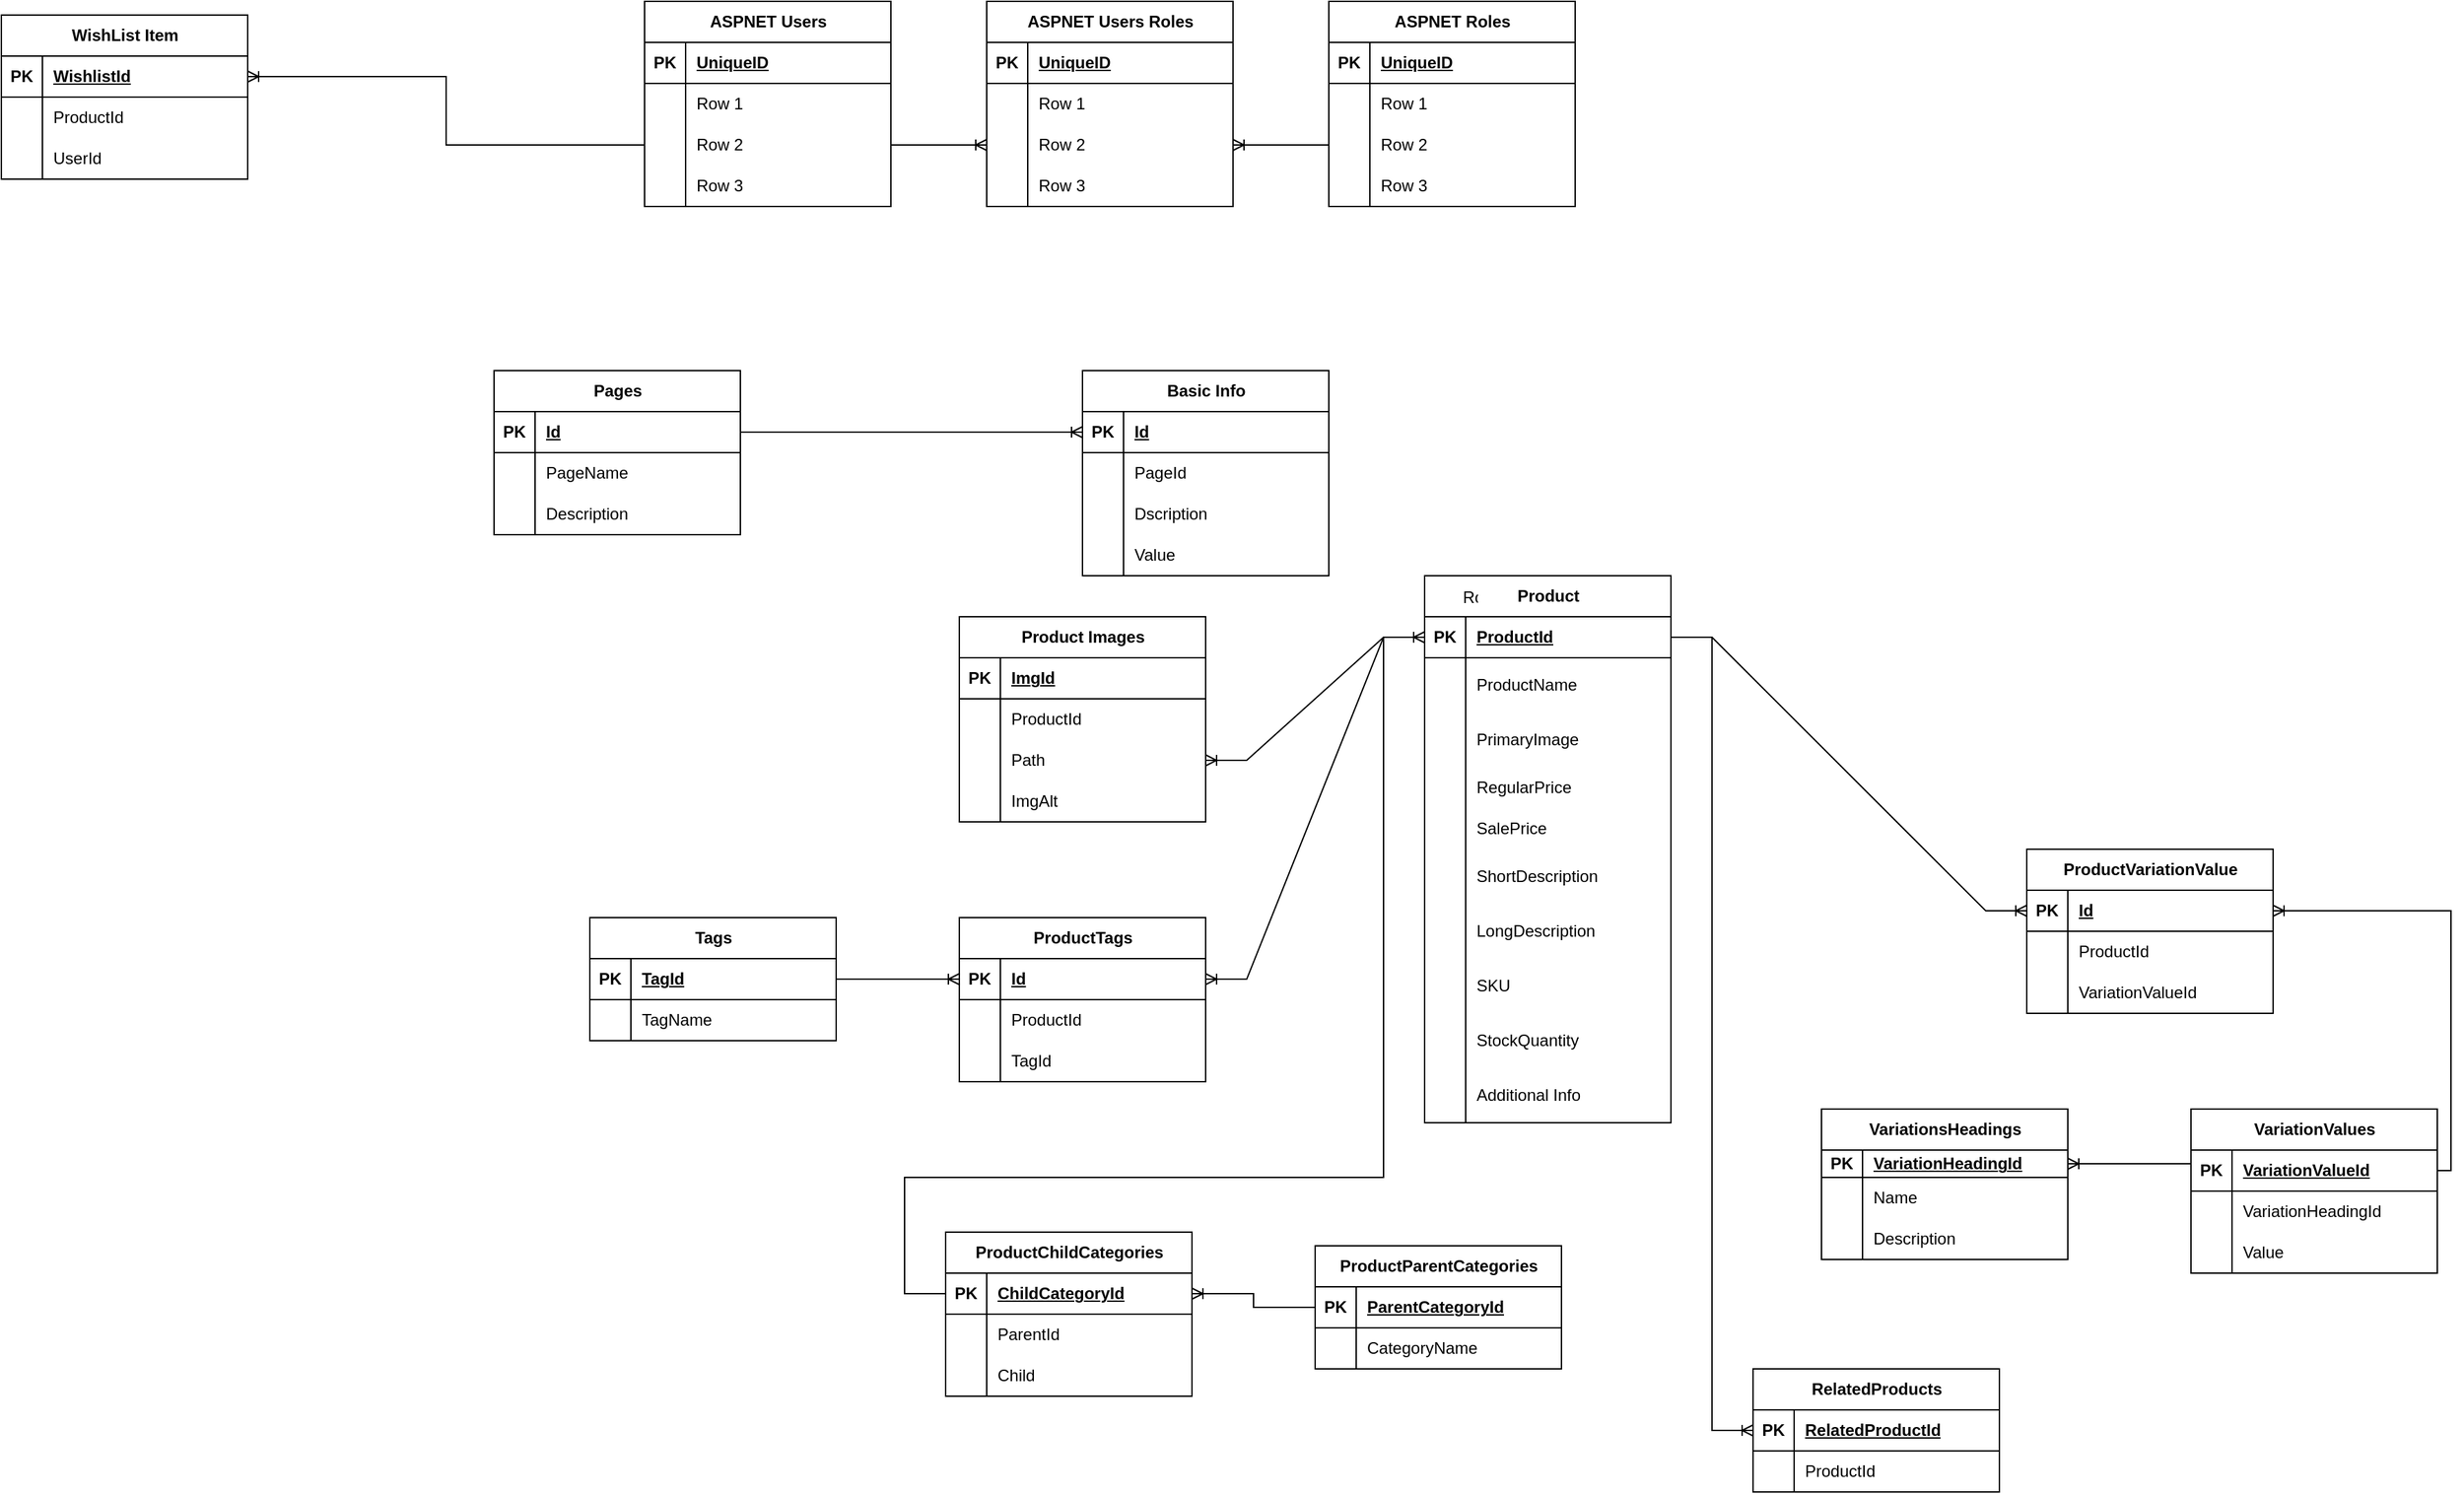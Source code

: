 <mxfile version="25.0.3">
  <diagram name="Page-1" id="9f46799a-70d6-7492-0946-bef42562c5a5">
    <mxGraphModel dx="2238" dy="471" grid="1" gridSize="10" guides="1" tooltips="1" connect="1" arrows="1" fold="1" page="1" pageScale="1" pageWidth="1100" pageHeight="850" background="none" math="0" shadow="0">
      <root>
        <mxCell id="0" />
        <mxCell id="1" parent="0" />
        <mxCell id="_hfgX8p4sulT35GRq1le-2" value="ASPNET Users" style="shape=table;startSize=30;container=1;collapsible=1;childLayout=tableLayout;fixedRows=1;rowLines=0;fontStyle=1;align=center;resizeLast=1;html=1;" vertex="1" parent="1">
          <mxGeometry x="260" y="200" width="180" height="150" as="geometry" />
        </mxCell>
        <mxCell id="_hfgX8p4sulT35GRq1le-3" value="" style="shape=tableRow;horizontal=0;startSize=0;swimlaneHead=0;swimlaneBody=0;fillColor=none;collapsible=0;dropTarget=0;points=[[0,0.5],[1,0.5]];portConstraint=eastwest;top=0;left=0;right=0;bottom=1;" vertex="1" parent="_hfgX8p4sulT35GRq1le-2">
          <mxGeometry y="30" width="180" height="30" as="geometry" />
        </mxCell>
        <mxCell id="_hfgX8p4sulT35GRq1le-4" value="PK" style="shape=partialRectangle;connectable=0;fillColor=none;top=0;left=0;bottom=0;right=0;fontStyle=1;overflow=hidden;whiteSpace=wrap;html=1;" vertex="1" parent="_hfgX8p4sulT35GRq1le-3">
          <mxGeometry width="30" height="30" as="geometry">
            <mxRectangle width="30" height="30" as="alternateBounds" />
          </mxGeometry>
        </mxCell>
        <mxCell id="_hfgX8p4sulT35GRq1le-5" value="UniqueID" style="shape=partialRectangle;connectable=0;fillColor=none;top=0;left=0;bottom=0;right=0;align=left;spacingLeft=6;fontStyle=5;overflow=hidden;whiteSpace=wrap;html=1;" vertex="1" parent="_hfgX8p4sulT35GRq1le-3">
          <mxGeometry x="30" width="150" height="30" as="geometry">
            <mxRectangle width="150" height="30" as="alternateBounds" />
          </mxGeometry>
        </mxCell>
        <mxCell id="_hfgX8p4sulT35GRq1le-6" value="" style="shape=tableRow;horizontal=0;startSize=0;swimlaneHead=0;swimlaneBody=0;fillColor=none;collapsible=0;dropTarget=0;points=[[0,0.5],[1,0.5]];portConstraint=eastwest;top=0;left=0;right=0;bottom=0;" vertex="1" parent="_hfgX8p4sulT35GRq1le-2">
          <mxGeometry y="60" width="180" height="30" as="geometry" />
        </mxCell>
        <mxCell id="_hfgX8p4sulT35GRq1le-7" value="" style="shape=partialRectangle;connectable=0;fillColor=none;top=0;left=0;bottom=0;right=0;editable=1;overflow=hidden;whiteSpace=wrap;html=1;" vertex="1" parent="_hfgX8p4sulT35GRq1le-6">
          <mxGeometry width="30" height="30" as="geometry">
            <mxRectangle width="30" height="30" as="alternateBounds" />
          </mxGeometry>
        </mxCell>
        <mxCell id="_hfgX8p4sulT35GRq1le-8" value="Row 1" style="shape=partialRectangle;connectable=0;fillColor=none;top=0;left=0;bottom=0;right=0;align=left;spacingLeft=6;overflow=hidden;whiteSpace=wrap;html=1;" vertex="1" parent="_hfgX8p4sulT35GRq1le-6">
          <mxGeometry x="30" width="150" height="30" as="geometry">
            <mxRectangle width="150" height="30" as="alternateBounds" />
          </mxGeometry>
        </mxCell>
        <mxCell id="_hfgX8p4sulT35GRq1le-9" value="" style="shape=tableRow;horizontal=0;startSize=0;swimlaneHead=0;swimlaneBody=0;fillColor=none;collapsible=0;dropTarget=0;points=[[0,0.5],[1,0.5]];portConstraint=eastwest;top=0;left=0;right=0;bottom=0;" vertex="1" parent="_hfgX8p4sulT35GRq1le-2">
          <mxGeometry y="90" width="180" height="30" as="geometry" />
        </mxCell>
        <mxCell id="_hfgX8p4sulT35GRq1le-10" value="" style="shape=partialRectangle;connectable=0;fillColor=none;top=0;left=0;bottom=0;right=0;editable=1;overflow=hidden;whiteSpace=wrap;html=1;" vertex="1" parent="_hfgX8p4sulT35GRq1le-9">
          <mxGeometry width="30" height="30" as="geometry">
            <mxRectangle width="30" height="30" as="alternateBounds" />
          </mxGeometry>
        </mxCell>
        <mxCell id="_hfgX8p4sulT35GRq1le-11" value="Row 2" style="shape=partialRectangle;connectable=0;fillColor=none;top=0;left=0;bottom=0;right=0;align=left;spacingLeft=6;overflow=hidden;whiteSpace=wrap;html=1;" vertex="1" parent="_hfgX8p4sulT35GRq1le-9">
          <mxGeometry x="30" width="150" height="30" as="geometry">
            <mxRectangle width="150" height="30" as="alternateBounds" />
          </mxGeometry>
        </mxCell>
        <mxCell id="_hfgX8p4sulT35GRq1le-12" value="" style="shape=tableRow;horizontal=0;startSize=0;swimlaneHead=0;swimlaneBody=0;fillColor=none;collapsible=0;dropTarget=0;points=[[0,0.5],[1,0.5]];portConstraint=eastwest;top=0;left=0;right=0;bottom=0;" vertex="1" parent="_hfgX8p4sulT35GRq1le-2">
          <mxGeometry y="120" width="180" height="30" as="geometry" />
        </mxCell>
        <mxCell id="_hfgX8p4sulT35GRq1le-13" value="" style="shape=partialRectangle;connectable=0;fillColor=none;top=0;left=0;bottom=0;right=0;editable=1;overflow=hidden;whiteSpace=wrap;html=1;" vertex="1" parent="_hfgX8p4sulT35GRq1le-12">
          <mxGeometry width="30" height="30" as="geometry">
            <mxRectangle width="30" height="30" as="alternateBounds" />
          </mxGeometry>
        </mxCell>
        <mxCell id="_hfgX8p4sulT35GRq1le-14" value="Row 3" style="shape=partialRectangle;connectable=0;fillColor=none;top=0;left=0;bottom=0;right=0;align=left;spacingLeft=6;overflow=hidden;whiteSpace=wrap;html=1;" vertex="1" parent="_hfgX8p4sulT35GRq1le-12">
          <mxGeometry x="30" width="150" height="30" as="geometry">
            <mxRectangle width="150" height="30" as="alternateBounds" />
          </mxGeometry>
        </mxCell>
        <mxCell id="_hfgX8p4sulT35GRq1le-15" value="ASPNET Users Roles" style="shape=table;startSize=30;container=1;collapsible=1;childLayout=tableLayout;fixedRows=1;rowLines=0;fontStyle=1;align=center;resizeLast=1;html=1;" vertex="1" parent="1">
          <mxGeometry x="510" y="200" width="180" height="150" as="geometry" />
        </mxCell>
        <mxCell id="_hfgX8p4sulT35GRq1le-16" value="" style="shape=tableRow;horizontal=0;startSize=0;swimlaneHead=0;swimlaneBody=0;fillColor=none;collapsible=0;dropTarget=0;points=[[0,0.5],[1,0.5]];portConstraint=eastwest;top=0;left=0;right=0;bottom=1;" vertex="1" parent="_hfgX8p4sulT35GRq1le-15">
          <mxGeometry y="30" width="180" height="30" as="geometry" />
        </mxCell>
        <mxCell id="_hfgX8p4sulT35GRq1le-17" value="PK" style="shape=partialRectangle;connectable=0;fillColor=none;top=0;left=0;bottom=0;right=0;fontStyle=1;overflow=hidden;whiteSpace=wrap;html=1;" vertex="1" parent="_hfgX8p4sulT35GRq1le-16">
          <mxGeometry width="30" height="30" as="geometry">
            <mxRectangle width="30" height="30" as="alternateBounds" />
          </mxGeometry>
        </mxCell>
        <mxCell id="_hfgX8p4sulT35GRq1le-18" value="UniqueID" style="shape=partialRectangle;connectable=0;fillColor=none;top=0;left=0;bottom=0;right=0;align=left;spacingLeft=6;fontStyle=5;overflow=hidden;whiteSpace=wrap;html=1;" vertex="1" parent="_hfgX8p4sulT35GRq1le-16">
          <mxGeometry x="30" width="150" height="30" as="geometry">
            <mxRectangle width="150" height="30" as="alternateBounds" />
          </mxGeometry>
        </mxCell>
        <mxCell id="_hfgX8p4sulT35GRq1le-19" value="" style="shape=tableRow;horizontal=0;startSize=0;swimlaneHead=0;swimlaneBody=0;fillColor=none;collapsible=0;dropTarget=0;points=[[0,0.5],[1,0.5]];portConstraint=eastwest;top=0;left=0;right=0;bottom=0;" vertex="1" parent="_hfgX8p4sulT35GRq1le-15">
          <mxGeometry y="60" width="180" height="30" as="geometry" />
        </mxCell>
        <mxCell id="_hfgX8p4sulT35GRq1le-20" value="" style="shape=partialRectangle;connectable=0;fillColor=none;top=0;left=0;bottom=0;right=0;editable=1;overflow=hidden;whiteSpace=wrap;html=1;" vertex="1" parent="_hfgX8p4sulT35GRq1le-19">
          <mxGeometry width="30" height="30" as="geometry">
            <mxRectangle width="30" height="30" as="alternateBounds" />
          </mxGeometry>
        </mxCell>
        <mxCell id="_hfgX8p4sulT35GRq1le-21" value="Row 1" style="shape=partialRectangle;connectable=0;fillColor=none;top=0;left=0;bottom=0;right=0;align=left;spacingLeft=6;overflow=hidden;whiteSpace=wrap;html=1;" vertex="1" parent="_hfgX8p4sulT35GRq1le-19">
          <mxGeometry x="30" width="150" height="30" as="geometry">
            <mxRectangle width="150" height="30" as="alternateBounds" />
          </mxGeometry>
        </mxCell>
        <mxCell id="_hfgX8p4sulT35GRq1le-22" value="" style="shape=tableRow;horizontal=0;startSize=0;swimlaneHead=0;swimlaneBody=0;fillColor=none;collapsible=0;dropTarget=0;points=[[0,0.5],[1,0.5]];portConstraint=eastwest;top=0;left=0;right=0;bottom=0;" vertex="1" parent="_hfgX8p4sulT35GRq1le-15">
          <mxGeometry y="90" width="180" height="30" as="geometry" />
        </mxCell>
        <mxCell id="_hfgX8p4sulT35GRq1le-23" value="" style="shape=partialRectangle;connectable=0;fillColor=none;top=0;left=0;bottom=0;right=0;editable=1;overflow=hidden;whiteSpace=wrap;html=1;" vertex="1" parent="_hfgX8p4sulT35GRq1le-22">
          <mxGeometry width="30" height="30" as="geometry">
            <mxRectangle width="30" height="30" as="alternateBounds" />
          </mxGeometry>
        </mxCell>
        <mxCell id="_hfgX8p4sulT35GRq1le-24" value="Row 2" style="shape=partialRectangle;connectable=0;fillColor=none;top=0;left=0;bottom=0;right=0;align=left;spacingLeft=6;overflow=hidden;whiteSpace=wrap;html=1;" vertex="1" parent="_hfgX8p4sulT35GRq1le-22">
          <mxGeometry x="30" width="150" height="30" as="geometry">
            <mxRectangle width="150" height="30" as="alternateBounds" />
          </mxGeometry>
        </mxCell>
        <mxCell id="_hfgX8p4sulT35GRq1le-25" value="" style="shape=tableRow;horizontal=0;startSize=0;swimlaneHead=0;swimlaneBody=0;fillColor=none;collapsible=0;dropTarget=0;points=[[0,0.5],[1,0.5]];portConstraint=eastwest;top=0;left=0;right=0;bottom=0;" vertex="1" parent="_hfgX8p4sulT35GRq1le-15">
          <mxGeometry y="120" width="180" height="30" as="geometry" />
        </mxCell>
        <mxCell id="_hfgX8p4sulT35GRq1le-26" value="" style="shape=partialRectangle;connectable=0;fillColor=none;top=0;left=0;bottom=0;right=0;editable=1;overflow=hidden;whiteSpace=wrap;html=1;" vertex="1" parent="_hfgX8p4sulT35GRq1le-25">
          <mxGeometry width="30" height="30" as="geometry">
            <mxRectangle width="30" height="30" as="alternateBounds" />
          </mxGeometry>
        </mxCell>
        <mxCell id="_hfgX8p4sulT35GRq1le-27" value="Row 3" style="shape=partialRectangle;connectable=0;fillColor=none;top=0;left=0;bottom=0;right=0;align=left;spacingLeft=6;overflow=hidden;whiteSpace=wrap;html=1;" vertex="1" parent="_hfgX8p4sulT35GRq1le-25">
          <mxGeometry x="30" width="150" height="30" as="geometry">
            <mxRectangle width="150" height="30" as="alternateBounds" />
          </mxGeometry>
        </mxCell>
        <mxCell id="_hfgX8p4sulT35GRq1le-28" value="ASPNET Roles" style="shape=table;startSize=30;container=1;collapsible=1;childLayout=tableLayout;fixedRows=1;rowLines=0;fontStyle=1;align=center;resizeLast=1;html=1;" vertex="1" parent="1">
          <mxGeometry x="760" y="200" width="180" height="150" as="geometry" />
        </mxCell>
        <mxCell id="_hfgX8p4sulT35GRq1le-29" value="" style="shape=tableRow;horizontal=0;startSize=0;swimlaneHead=0;swimlaneBody=0;fillColor=none;collapsible=0;dropTarget=0;points=[[0,0.5],[1,0.5]];portConstraint=eastwest;top=0;left=0;right=0;bottom=1;" vertex="1" parent="_hfgX8p4sulT35GRq1le-28">
          <mxGeometry y="30" width="180" height="30" as="geometry" />
        </mxCell>
        <mxCell id="_hfgX8p4sulT35GRq1le-30" value="PK" style="shape=partialRectangle;connectable=0;fillColor=none;top=0;left=0;bottom=0;right=0;fontStyle=1;overflow=hidden;whiteSpace=wrap;html=1;" vertex="1" parent="_hfgX8p4sulT35GRq1le-29">
          <mxGeometry width="30" height="30" as="geometry">
            <mxRectangle width="30" height="30" as="alternateBounds" />
          </mxGeometry>
        </mxCell>
        <mxCell id="_hfgX8p4sulT35GRq1le-31" value="UniqueID" style="shape=partialRectangle;connectable=0;fillColor=none;top=0;left=0;bottom=0;right=0;align=left;spacingLeft=6;fontStyle=5;overflow=hidden;whiteSpace=wrap;html=1;" vertex="1" parent="_hfgX8p4sulT35GRq1le-29">
          <mxGeometry x="30" width="150" height="30" as="geometry">
            <mxRectangle width="150" height="30" as="alternateBounds" />
          </mxGeometry>
        </mxCell>
        <mxCell id="_hfgX8p4sulT35GRq1le-32" value="" style="shape=tableRow;horizontal=0;startSize=0;swimlaneHead=0;swimlaneBody=0;fillColor=none;collapsible=0;dropTarget=0;points=[[0,0.5],[1,0.5]];portConstraint=eastwest;top=0;left=0;right=0;bottom=0;" vertex="1" parent="_hfgX8p4sulT35GRq1le-28">
          <mxGeometry y="60" width="180" height="30" as="geometry" />
        </mxCell>
        <mxCell id="_hfgX8p4sulT35GRq1le-33" value="" style="shape=partialRectangle;connectable=0;fillColor=none;top=0;left=0;bottom=0;right=0;editable=1;overflow=hidden;whiteSpace=wrap;html=1;" vertex="1" parent="_hfgX8p4sulT35GRq1le-32">
          <mxGeometry width="30" height="30" as="geometry">
            <mxRectangle width="30" height="30" as="alternateBounds" />
          </mxGeometry>
        </mxCell>
        <mxCell id="_hfgX8p4sulT35GRq1le-34" value="Row 1" style="shape=partialRectangle;connectable=0;fillColor=none;top=0;left=0;bottom=0;right=0;align=left;spacingLeft=6;overflow=hidden;whiteSpace=wrap;html=1;" vertex="1" parent="_hfgX8p4sulT35GRq1le-32">
          <mxGeometry x="30" width="150" height="30" as="geometry">
            <mxRectangle width="150" height="30" as="alternateBounds" />
          </mxGeometry>
        </mxCell>
        <mxCell id="_hfgX8p4sulT35GRq1le-35" value="" style="shape=tableRow;horizontal=0;startSize=0;swimlaneHead=0;swimlaneBody=0;fillColor=none;collapsible=0;dropTarget=0;points=[[0,0.5],[1,0.5]];portConstraint=eastwest;top=0;left=0;right=0;bottom=0;" vertex="1" parent="_hfgX8p4sulT35GRq1le-28">
          <mxGeometry y="90" width="180" height="30" as="geometry" />
        </mxCell>
        <mxCell id="_hfgX8p4sulT35GRq1le-36" value="" style="shape=partialRectangle;connectable=0;fillColor=none;top=0;left=0;bottom=0;right=0;editable=1;overflow=hidden;whiteSpace=wrap;html=1;" vertex="1" parent="_hfgX8p4sulT35GRq1le-35">
          <mxGeometry width="30" height="30" as="geometry">
            <mxRectangle width="30" height="30" as="alternateBounds" />
          </mxGeometry>
        </mxCell>
        <mxCell id="_hfgX8p4sulT35GRq1le-37" value="Row 2" style="shape=partialRectangle;connectable=0;fillColor=none;top=0;left=0;bottom=0;right=0;align=left;spacingLeft=6;overflow=hidden;whiteSpace=wrap;html=1;" vertex="1" parent="_hfgX8p4sulT35GRq1le-35">
          <mxGeometry x="30" width="150" height="30" as="geometry">
            <mxRectangle width="150" height="30" as="alternateBounds" />
          </mxGeometry>
        </mxCell>
        <mxCell id="_hfgX8p4sulT35GRq1le-38" value="" style="shape=tableRow;horizontal=0;startSize=0;swimlaneHead=0;swimlaneBody=0;fillColor=none;collapsible=0;dropTarget=0;points=[[0,0.5],[1,0.5]];portConstraint=eastwest;top=0;left=0;right=0;bottom=0;" vertex="1" parent="_hfgX8p4sulT35GRq1le-28">
          <mxGeometry y="120" width="180" height="30" as="geometry" />
        </mxCell>
        <mxCell id="_hfgX8p4sulT35GRq1le-39" value="" style="shape=partialRectangle;connectable=0;fillColor=none;top=0;left=0;bottom=0;right=0;editable=1;overflow=hidden;whiteSpace=wrap;html=1;" vertex="1" parent="_hfgX8p4sulT35GRq1le-38">
          <mxGeometry width="30" height="30" as="geometry">
            <mxRectangle width="30" height="30" as="alternateBounds" />
          </mxGeometry>
        </mxCell>
        <mxCell id="_hfgX8p4sulT35GRq1le-40" value="Row 3" style="shape=partialRectangle;connectable=0;fillColor=none;top=0;left=0;bottom=0;right=0;align=left;spacingLeft=6;overflow=hidden;whiteSpace=wrap;html=1;" vertex="1" parent="_hfgX8p4sulT35GRq1le-38">
          <mxGeometry x="30" width="150" height="30" as="geometry">
            <mxRectangle width="150" height="30" as="alternateBounds" />
          </mxGeometry>
        </mxCell>
        <mxCell id="_hfgX8p4sulT35GRq1le-41" value="" style="edgeStyle=entityRelationEdgeStyle;fontSize=12;html=1;endArrow=ERoneToMany;rounded=0;exitX=1;exitY=0.5;exitDx=0;exitDy=0;entryX=0;entryY=0.5;entryDx=0;entryDy=0;" edge="1" parent="1" source="_hfgX8p4sulT35GRq1le-9" target="_hfgX8p4sulT35GRq1le-22">
          <mxGeometry width="100" height="100" relative="1" as="geometry">
            <mxPoint x="410" y="390" as="sourcePoint" />
            <mxPoint x="510" y="290" as="targetPoint" />
          </mxGeometry>
        </mxCell>
        <mxCell id="_hfgX8p4sulT35GRq1le-42" value="" style="edgeStyle=entityRelationEdgeStyle;fontSize=12;html=1;endArrow=ERoneToMany;rounded=0;entryX=1;entryY=0.5;entryDx=0;entryDy=0;exitX=0;exitY=0.5;exitDx=0;exitDy=0;" edge="1" parent="1" source="_hfgX8p4sulT35GRq1le-35" target="_hfgX8p4sulT35GRq1le-22">
          <mxGeometry width="100" height="100" relative="1" as="geometry">
            <mxPoint x="630" y="470" as="sourcePoint" />
            <mxPoint x="730" y="370" as="targetPoint" />
          </mxGeometry>
        </mxCell>
        <mxCell id="_hfgX8p4sulT35GRq1le-43" value="Pages" style="shape=table;startSize=30;container=1;collapsible=1;childLayout=tableLayout;fixedRows=1;rowLines=0;fontStyle=1;align=center;resizeLast=1;html=1;" vertex="1" parent="1">
          <mxGeometry x="150" y="470" width="180" height="120" as="geometry" />
        </mxCell>
        <mxCell id="_hfgX8p4sulT35GRq1le-44" value="" style="shape=tableRow;horizontal=0;startSize=0;swimlaneHead=0;swimlaneBody=0;fillColor=none;collapsible=0;dropTarget=0;points=[[0,0.5],[1,0.5]];portConstraint=eastwest;top=0;left=0;right=0;bottom=1;" vertex="1" parent="_hfgX8p4sulT35GRq1le-43">
          <mxGeometry y="30" width="180" height="30" as="geometry" />
        </mxCell>
        <mxCell id="_hfgX8p4sulT35GRq1le-45" value="PK" style="shape=partialRectangle;connectable=0;fillColor=none;top=0;left=0;bottom=0;right=0;fontStyle=1;overflow=hidden;whiteSpace=wrap;html=1;" vertex="1" parent="_hfgX8p4sulT35GRq1le-44">
          <mxGeometry width="30" height="30" as="geometry">
            <mxRectangle width="30" height="30" as="alternateBounds" />
          </mxGeometry>
        </mxCell>
        <mxCell id="_hfgX8p4sulT35GRq1le-46" value="Id" style="shape=partialRectangle;connectable=0;fillColor=none;top=0;left=0;bottom=0;right=0;align=left;spacingLeft=6;fontStyle=5;overflow=hidden;whiteSpace=wrap;html=1;" vertex="1" parent="_hfgX8p4sulT35GRq1le-44">
          <mxGeometry x="30" width="150" height="30" as="geometry">
            <mxRectangle width="150" height="30" as="alternateBounds" />
          </mxGeometry>
        </mxCell>
        <mxCell id="_hfgX8p4sulT35GRq1le-47" value="" style="shape=tableRow;horizontal=0;startSize=0;swimlaneHead=0;swimlaneBody=0;fillColor=none;collapsible=0;dropTarget=0;points=[[0,0.5],[1,0.5]];portConstraint=eastwest;top=0;left=0;right=0;bottom=0;" vertex="1" parent="_hfgX8p4sulT35GRq1le-43">
          <mxGeometry y="60" width="180" height="30" as="geometry" />
        </mxCell>
        <mxCell id="_hfgX8p4sulT35GRq1le-48" value="" style="shape=partialRectangle;connectable=0;fillColor=none;top=0;left=0;bottom=0;right=0;editable=1;overflow=hidden;whiteSpace=wrap;html=1;" vertex="1" parent="_hfgX8p4sulT35GRq1le-47">
          <mxGeometry width="30" height="30" as="geometry">
            <mxRectangle width="30" height="30" as="alternateBounds" />
          </mxGeometry>
        </mxCell>
        <mxCell id="_hfgX8p4sulT35GRq1le-49" value="PageName" style="shape=partialRectangle;connectable=0;fillColor=none;top=0;left=0;bottom=0;right=0;align=left;spacingLeft=6;overflow=hidden;whiteSpace=wrap;html=1;" vertex="1" parent="_hfgX8p4sulT35GRq1le-47">
          <mxGeometry x="30" width="150" height="30" as="geometry">
            <mxRectangle width="150" height="30" as="alternateBounds" />
          </mxGeometry>
        </mxCell>
        <mxCell id="_hfgX8p4sulT35GRq1le-50" value="" style="shape=tableRow;horizontal=0;startSize=0;swimlaneHead=0;swimlaneBody=0;fillColor=none;collapsible=0;dropTarget=0;points=[[0,0.5],[1,0.5]];portConstraint=eastwest;top=0;left=0;right=0;bottom=0;" vertex="1" parent="_hfgX8p4sulT35GRq1le-43">
          <mxGeometry y="90" width="180" height="30" as="geometry" />
        </mxCell>
        <mxCell id="_hfgX8p4sulT35GRq1le-51" value="" style="shape=partialRectangle;connectable=0;fillColor=none;top=0;left=0;bottom=0;right=0;editable=1;overflow=hidden;whiteSpace=wrap;html=1;" vertex="1" parent="_hfgX8p4sulT35GRq1le-50">
          <mxGeometry width="30" height="30" as="geometry">
            <mxRectangle width="30" height="30" as="alternateBounds" />
          </mxGeometry>
        </mxCell>
        <mxCell id="_hfgX8p4sulT35GRq1le-52" value="Description" style="shape=partialRectangle;connectable=0;fillColor=none;top=0;left=0;bottom=0;right=0;align=left;spacingLeft=6;overflow=hidden;whiteSpace=wrap;html=1;" vertex="1" parent="_hfgX8p4sulT35GRq1le-50">
          <mxGeometry x="30" width="150" height="30" as="geometry">
            <mxRectangle width="150" height="30" as="alternateBounds" />
          </mxGeometry>
        </mxCell>
        <mxCell id="_hfgX8p4sulT35GRq1le-56" value="Basic Info" style="shape=table;startSize=30;container=1;collapsible=1;childLayout=tableLayout;fixedRows=1;rowLines=0;fontStyle=1;align=center;resizeLast=1;html=1;" vertex="1" parent="1">
          <mxGeometry x="580" y="470" width="180" height="150" as="geometry" />
        </mxCell>
        <mxCell id="_hfgX8p4sulT35GRq1le-57" value="" style="shape=tableRow;horizontal=0;startSize=0;swimlaneHead=0;swimlaneBody=0;fillColor=none;collapsible=0;dropTarget=0;points=[[0,0.5],[1,0.5]];portConstraint=eastwest;top=0;left=0;right=0;bottom=1;" vertex="1" parent="_hfgX8p4sulT35GRq1le-56">
          <mxGeometry y="30" width="180" height="30" as="geometry" />
        </mxCell>
        <mxCell id="_hfgX8p4sulT35GRq1le-58" value="PK" style="shape=partialRectangle;connectable=0;fillColor=none;top=0;left=0;bottom=0;right=0;fontStyle=1;overflow=hidden;whiteSpace=wrap;html=1;" vertex="1" parent="_hfgX8p4sulT35GRq1le-57">
          <mxGeometry width="30" height="30" as="geometry">
            <mxRectangle width="30" height="30" as="alternateBounds" />
          </mxGeometry>
        </mxCell>
        <mxCell id="_hfgX8p4sulT35GRq1le-59" value="Id" style="shape=partialRectangle;connectable=0;fillColor=none;top=0;left=0;bottom=0;right=0;align=left;spacingLeft=6;fontStyle=5;overflow=hidden;whiteSpace=wrap;html=1;" vertex="1" parent="_hfgX8p4sulT35GRq1le-57">
          <mxGeometry x="30" width="150" height="30" as="geometry">
            <mxRectangle width="150" height="30" as="alternateBounds" />
          </mxGeometry>
        </mxCell>
        <mxCell id="_hfgX8p4sulT35GRq1le-252" value="" style="shape=tableRow;horizontal=0;startSize=0;swimlaneHead=0;swimlaneBody=0;fillColor=none;collapsible=0;dropTarget=0;points=[[0,0.5],[1,0.5]];portConstraint=eastwest;top=0;left=0;right=0;bottom=0;" vertex="1" parent="_hfgX8p4sulT35GRq1le-56">
          <mxGeometry y="60" width="180" height="30" as="geometry" />
        </mxCell>
        <mxCell id="_hfgX8p4sulT35GRq1le-253" value="" style="shape=partialRectangle;connectable=0;fillColor=none;top=0;left=0;bottom=0;right=0;editable=1;overflow=hidden;whiteSpace=wrap;html=1;" vertex="1" parent="_hfgX8p4sulT35GRq1le-252">
          <mxGeometry width="30" height="30" as="geometry">
            <mxRectangle width="30" height="30" as="alternateBounds" />
          </mxGeometry>
        </mxCell>
        <mxCell id="_hfgX8p4sulT35GRq1le-254" value="PageId" style="shape=partialRectangle;connectable=0;fillColor=none;top=0;left=0;bottom=0;right=0;align=left;spacingLeft=6;overflow=hidden;whiteSpace=wrap;html=1;" vertex="1" parent="_hfgX8p4sulT35GRq1le-252">
          <mxGeometry x="30" width="150" height="30" as="geometry">
            <mxRectangle width="150" height="30" as="alternateBounds" />
          </mxGeometry>
        </mxCell>
        <mxCell id="_hfgX8p4sulT35GRq1le-60" value="" style="shape=tableRow;horizontal=0;startSize=0;swimlaneHead=0;swimlaneBody=0;fillColor=none;collapsible=0;dropTarget=0;points=[[0,0.5],[1,0.5]];portConstraint=eastwest;top=0;left=0;right=0;bottom=0;" vertex="1" parent="_hfgX8p4sulT35GRq1le-56">
          <mxGeometry y="90" width="180" height="30" as="geometry" />
        </mxCell>
        <mxCell id="_hfgX8p4sulT35GRq1le-61" value="" style="shape=partialRectangle;connectable=0;fillColor=none;top=0;left=0;bottom=0;right=0;editable=1;overflow=hidden;whiteSpace=wrap;html=1;" vertex="1" parent="_hfgX8p4sulT35GRq1le-60">
          <mxGeometry width="30" height="30" as="geometry">
            <mxRectangle width="30" height="30" as="alternateBounds" />
          </mxGeometry>
        </mxCell>
        <mxCell id="_hfgX8p4sulT35GRq1le-62" value="Dscription" style="shape=partialRectangle;connectable=0;fillColor=none;top=0;left=0;bottom=0;right=0;align=left;spacingLeft=6;overflow=hidden;whiteSpace=wrap;html=1;" vertex="1" parent="_hfgX8p4sulT35GRq1le-60">
          <mxGeometry x="30" width="150" height="30" as="geometry">
            <mxRectangle width="150" height="30" as="alternateBounds" />
          </mxGeometry>
        </mxCell>
        <mxCell id="_hfgX8p4sulT35GRq1le-63" value="" style="shape=tableRow;horizontal=0;startSize=0;swimlaneHead=0;swimlaneBody=0;fillColor=none;collapsible=0;dropTarget=0;points=[[0,0.5],[1,0.5]];portConstraint=eastwest;top=0;left=0;right=0;bottom=0;" vertex="1" parent="_hfgX8p4sulT35GRq1le-56">
          <mxGeometry y="120" width="180" height="30" as="geometry" />
        </mxCell>
        <mxCell id="_hfgX8p4sulT35GRq1le-64" value="" style="shape=partialRectangle;connectable=0;fillColor=none;top=0;left=0;bottom=0;right=0;editable=1;overflow=hidden;whiteSpace=wrap;html=1;" vertex="1" parent="_hfgX8p4sulT35GRq1le-63">
          <mxGeometry width="30" height="30" as="geometry">
            <mxRectangle width="30" height="30" as="alternateBounds" />
          </mxGeometry>
        </mxCell>
        <mxCell id="_hfgX8p4sulT35GRq1le-65" value="Value" style="shape=partialRectangle;connectable=0;fillColor=none;top=0;left=0;bottom=0;right=0;align=left;spacingLeft=6;overflow=hidden;whiteSpace=wrap;html=1;" vertex="1" parent="_hfgX8p4sulT35GRq1le-63">
          <mxGeometry x="30" width="150" height="30" as="geometry">
            <mxRectangle width="150" height="30" as="alternateBounds" />
          </mxGeometry>
        </mxCell>
        <mxCell id="_hfgX8p4sulT35GRq1le-69" value="Product" style="shape=table;startSize=30;container=1;collapsible=1;childLayout=tableLayout;fixedRows=1;rowLines=0;fontStyle=1;align=center;resizeLast=1;html=1;" vertex="1" parent="1">
          <mxGeometry x="830" y="620" width="180" height="400" as="geometry" />
        </mxCell>
        <mxCell id="_hfgX8p4sulT35GRq1le-70" value="" style="shape=tableRow;horizontal=0;startSize=0;swimlaneHead=0;swimlaneBody=0;fillColor=none;collapsible=0;dropTarget=0;points=[[0,0.5],[1,0.5]];portConstraint=eastwest;top=0;left=0;right=0;bottom=1;" vertex="1" parent="_hfgX8p4sulT35GRq1le-69">
          <mxGeometry y="30" width="180" height="30" as="geometry" />
        </mxCell>
        <mxCell id="_hfgX8p4sulT35GRq1le-71" value="PK" style="shape=partialRectangle;connectable=0;fillColor=none;top=0;left=0;bottom=0;right=0;fontStyle=1;overflow=hidden;whiteSpace=wrap;html=1;" vertex="1" parent="_hfgX8p4sulT35GRq1le-70">
          <mxGeometry width="30" height="30" as="geometry">
            <mxRectangle width="30" height="30" as="alternateBounds" />
          </mxGeometry>
        </mxCell>
        <mxCell id="_hfgX8p4sulT35GRq1le-72" value="ProductId" style="shape=partialRectangle;connectable=0;fillColor=none;top=0;left=0;bottom=0;right=0;align=left;spacingLeft=6;fontStyle=5;overflow=hidden;whiteSpace=wrap;html=1;" vertex="1" parent="_hfgX8p4sulT35GRq1le-70">
          <mxGeometry x="30" width="150" height="30" as="geometry">
            <mxRectangle width="150" height="30" as="alternateBounds" />
          </mxGeometry>
        </mxCell>
        <mxCell id="_hfgX8p4sulT35GRq1le-73" value="" style="shape=tableRow;horizontal=0;startSize=0;swimlaneHead=0;swimlaneBody=0;fillColor=none;collapsible=0;dropTarget=0;points=[[0,0.5],[1,0.5]];portConstraint=eastwest;top=0;left=0;right=0;bottom=0;" vertex="1" parent="_hfgX8p4sulT35GRq1le-69">
          <mxGeometry y="60" width="180" height="40" as="geometry" />
        </mxCell>
        <mxCell id="_hfgX8p4sulT35GRq1le-74" value="" style="shape=partialRectangle;connectable=0;fillColor=none;top=0;left=0;bottom=0;right=0;editable=1;overflow=hidden;whiteSpace=wrap;html=1;" vertex="1" parent="_hfgX8p4sulT35GRq1le-73">
          <mxGeometry width="30" height="40" as="geometry">
            <mxRectangle width="30" height="40" as="alternateBounds" />
          </mxGeometry>
        </mxCell>
        <mxCell id="_hfgX8p4sulT35GRq1le-75" value="ProductName" style="shape=partialRectangle;connectable=0;fillColor=none;top=0;left=0;bottom=0;right=0;align=left;spacingLeft=6;overflow=hidden;whiteSpace=wrap;html=1;" vertex="1" parent="_hfgX8p4sulT35GRq1le-73">
          <mxGeometry x="30" width="150" height="40" as="geometry">
            <mxRectangle width="150" height="40" as="alternateBounds" />
          </mxGeometry>
        </mxCell>
        <mxCell id="_hfgX8p4sulT35GRq1le-137" value="" style="shape=tableRow;horizontal=0;startSize=0;swimlaneHead=0;swimlaneBody=0;fillColor=none;collapsible=0;dropTarget=0;points=[[0,0.5],[1,0.5]];portConstraint=eastwest;top=0;left=0;right=0;bottom=0;" vertex="1" parent="_hfgX8p4sulT35GRq1le-69">
          <mxGeometry y="100" width="180" height="40" as="geometry" />
        </mxCell>
        <mxCell id="_hfgX8p4sulT35GRq1le-138" value="" style="shape=partialRectangle;connectable=0;fillColor=none;top=0;left=0;bottom=0;right=0;editable=1;overflow=hidden;whiteSpace=wrap;html=1;" vertex="1" parent="_hfgX8p4sulT35GRq1le-137">
          <mxGeometry width="30" height="40" as="geometry">
            <mxRectangle width="30" height="40" as="alternateBounds" />
          </mxGeometry>
        </mxCell>
        <mxCell id="_hfgX8p4sulT35GRq1le-139" value="PrimaryImage" style="shape=partialRectangle;connectable=0;fillColor=none;top=0;left=0;bottom=0;right=0;align=left;spacingLeft=6;overflow=hidden;whiteSpace=wrap;html=1;" vertex="1" parent="_hfgX8p4sulT35GRq1le-137">
          <mxGeometry x="30" width="150" height="40" as="geometry">
            <mxRectangle width="150" height="40" as="alternateBounds" />
          </mxGeometry>
        </mxCell>
        <mxCell id="_hfgX8p4sulT35GRq1le-76" value="" style="shape=tableRow;horizontal=0;startSize=0;swimlaneHead=0;swimlaneBody=0;fillColor=none;collapsible=0;dropTarget=0;points=[[0,0.5],[1,0.5]];portConstraint=eastwest;top=0;left=0;right=0;bottom=0;" vertex="1" parent="_hfgX8p4sulT35GRq1le-69">
          <mxGeometry y="140" width="180" height="30" as="geometry" />
        </mxCell>
        <mxCell id="_hfgX8p4sulT35GRq1le-77" value="" style="shape=partialRectangle;connectable=0;fillColor=none;top=0;left=0;bottom=0;right=0;editable=1;overflow=hidden;whiteSpace=wrap;html=1;" vertex="1" parent="_hfgX8p4sulT35GRq1le-76">
          <mxGeometry width="30" height="30" as="geometry">
            <mxRectangle width="30" height="30" as="alternateBounds" />
          </mxGeometry>
        </mxCell>
        <mxCell id="_hfgX8p4sulT35GRq1le-78" value="RegularPrice" style="shape=partialRectangle;connectable=0;fillColor=none;top=0;left=0;bottom=0;right=0;align=left;spacingLeft=6;overflow=hidden;whiteSpace=wrap;html=1;" vertex="1" parent="_hfgX8p4sulT35GRq1le-76">
          <mxGeometry x="30" width="150" height="30" as="geometry">
            <mxRectangle width="150" height="30" as="alternateBounds" />
          </mxGeometry>
        </mxCell>
        <mxCell id="_hfgX8p4sulT35GRq1le-93" value="" style="shape=tableRow;horizontal=0;startSize=0;swimlaneHead=0;swimlaneBody=0;fillColor=none;collapsible=0;dropTarget=0;points=[[0,0.5],[1,0.5]];portConstraint=eastwest;top=0;left=0;right=0;bottom=0;" vertex="1" parent="_hfgX8p4sulT35GRq1le-69">
          <mxGeometry y="170" width="180" height="30" as="geometry" />
        </mxCell>
        <mxCell id="_hfgX8p4sulT35GRq1le-94" value="" style="shape=partialRectangle;connectable=0;fillColor=none;top=0;left=0;bottom=0;right=0;editable=1;overflow=hidden;whiteSpace=wrap;html=1;" vertex="1" parent="_hfgX8p4sulT35GRq1le-93">
          <mxGeometry width="30" height="30" as="geometry">
            <mxRectangle width="30" height="30" as="alternateBounds" />
          </mxGeometry>
        </mxCell>
        <mxCell id="_hfgX8p4sulT35GRq1le-95" value="SalePrice" style="shape=partialRectangle;connectable=0;fillColor=none;top=0;left=0;bottom=0;right=0;align=left;spacingLeft=6;overflow=hidden;whiteSpace=wrap;html=1;" vertex="1" parent="_hfgX8p4sulT35GRq1le-93">
          <mxGeometry x="30" width="150" height="30" as="geometry">
            <mxRectangle width="150" height="30" as="alternateBounds" />
          </mxGeometry>
        </mxCell>
        <mxCell id="_hfgX8p4sulT35GRq1le-109" value="" style="shape=tableRow;horizontal=0;startSize=0;swimlaneHead=0;swimlaneBody=0;fillColor=none;collapsible=0;dropTarget=0;points=[[0,0.5],[1,0.5]];portConstraint=eastwest;top=0;left=0;right=0;bottom=0;" vertex="1" parent="_hfgX8p4sulT35GRq1le-69">
          <mxGeometry y="200" width="180" height="40" as="geometry" />
        </mxCell>
        <mxCell id="_hfgX8p4sulT35GRq1le-110" value="" style="shape=partialRectangle;connectable=0;fillColor=none;top=0;left=0;bottom=0;right=0;editable=1;overflow=hidden;whiteSpace=wrap;html=1;" vertex="1" parent="_hfgX8p4sulT35GRq1le-109">
          <mxGeometry width="30" height="40" as="geometry">
            <mxRectangle width="30" height="40" as="alternateBounds" />
          </mxGeometry>
        </mxCell>
        <mxCell id="_hfgX8p4sulT35GRq1le-111" value="ShortDescription" style="shape=partialRectangle;connectable=0;fillColor=none;top=0;left=0;bottom=0;right=0;align=left;spacingLeft=6;overflow=hidden;whiteSpace=wrap;html=1;" vertex="1" parent="_hfgX8p4sulT35GRq1le-109">
          <mxGeometry x="30" width="150" height="40" as="geometry">
            <mxRectangle width="150" height="40" as="alternateBounds" />
          </mxGeometry>
        </mxCell>
        <mxCell id="_hfgX8p4sulT35GRq1le-112" value="" style="shape=tableRow;horizontal=0;startSize=0;swimlaneHead=0;swimlaneBody=0;fillColor=none;collapsible=0;dropTarget=0;points=[[0,0.5],[1,0.5]];portConstraint=eastwest;top=0;left=0;right=0;bottom=0;" vertex="1" parent="_hfgX8p4sulT35GRq1le-69">
          <mxGeometry y="240" width="180" height="40" as="geometry" />
        </mxCell>
        <mxCell id="_hfgX8p4sulT35GRq1le-113" value="" style="shape=partialRectangle;connectable=0;fillColor=none;top=0;left=0;bottom=0;right=0;editable=1;overflow=hidden;whiteSpace=wrap;html=1;" vertex="1" parent="_hfgX8p4sulT35GRq1le-112">
          <mxGeometry width="30" height="40" as="geometry">
            <mxRectangle width="30" height="40" as="alternateBounds" />
          </mxGeometry>
        </mxCell>
        <mxCell id="_hfgX8p4sulT35GRq1le-114" value="LongDescription" style="shape=partialRectangle;connectable=0;fillColor=none;top=0;left=0;bottom=0;right=0;align=left;spacingLeft=6;overflow=hidden;whiteSpace=wrap;html=1;" vertex="1" parent="_hfgX8p4sulT35GRq1le-112">
          <mxGeometry x="30" width="150" height="40" as="geometry">
            <mxRectangle width="150" height="40" as="alternateBounds" />
          </mxGeometry>
        </mxCell>
        <mxCell id="_hfgX8p4sulT35GRq1le-115" value="" style="shape=tableRow;horizontal=0;startSize=0;swimlaneHead=0;swimlaneBody=0;fillColor=none;collapsible=0;dropTarget=0;points=[[0,0.5],[1,0.5]];portConstraint=eastwest;top=0;left=0;right=0;bottom=0;" vertex="1" parent="_hfgX8p4sulT35GRq1le-69">
          <mxGeometry y="280" width="180" height="40" as="geometry" />
        </mxCell>
        <mxCell id="_hfgX8p4sulT35GRq1le-116" value="" style="shape=partialRectangle;connectable=0;fillColor=none;top=0;left=0;bottom=0;right=0;editable=1;overflow=hidden;whiteSpace=wrap;html=1;" vertex="1" parent="_hfgX8p4sulT35GRq1le-115">
          <mxGeometry width="30" height="40" as="geometry">
            <mxRectangle width="30" height="40" as="alternateBounds" />
          </mxGeometry>
        </mxCell>
        <mxCell id="_hfgX8p4sulT35GRq1le-117" value="SKU" style="shape=partialRectangle;connectable=0;fillColor=none;top=0;left=0;bottom=0;right=0;align=left;spacingLeft=6;overflow=hidden;whiteSpace=wrap;html=1;" vertex="1" parent="_hfgX8p4sulT35GRq1le-115">
          <mxGeometry x="30" width="150" height="40" as="geometry">
            <mxRectangle width="150" height="40" as="alternateBounds" />
          </mxGeometry>
        </mxCell>
        <mxCell id="_hfgX8p4sulT35GRq1le-131" value="" style="shape=tableRow;horizontal=0;startSize=0;swimlaneHead=0;swimlaneBody=0;fillColor=none;collapsible=0;dropTarget=0;points=[[0,0.5],[1,0.5]];portConstraint=eastwest;top=0;left=0;right=0;bottom=0;" vertex="1" parent="_hfgX8p4sulT35GRq1le-69">
          <mxGeometry y="320" width="180" height="40" as="geometry" />
        </mxCell>
        <mxCell id="_hfgX8p4sulT35GRq1le-132" value="" style="shape=partialRectangle;connectable=0;fillColor=none;top=0;left=0;bottom=0;right=0;editable=1;overflow=hidden;whiteSpace=wrap;html=1;" vertex="1" parent="_hfgX8p4sulT35GRq1le-131">
          <mxGeometry width="30" height="40" as="geometry">
            <mxRectangle width="30" height="40" as="alternateBounds" />
          </mxGeometry>
        </mxCell>
        <mxCell id="_hfgX8p4sulT35GRq1le-133" value="StockQuantity" style="shape=partialRectangle;connectable=0;fillColor=none;top=0;left=0;bottom=0;right=0;align=left;spacingLeft=6;overflow=hidden;whiteSpace=wrap;html=1;" vertex="1" parent="_hfgX8p4sulT35GRq1le-131">
          <mxGeometry x="30" width="150" height="40" as="geometry">
            <mxRectangle width="150" height="40" as="alternateBounds" />
          </mxGeometry>
        </mxCell>
        <mxCell id="_hfgX8p4sulT35GRq1le-134" value="" style="shape=tableRow;horizontal=0;startSize=0;swimlaneHead=0;swimlaneBody=0;fillColor=none;collapsible=0;dropTarget=0;points=[[0,0.5],[1,0.5]];portConstraint=eastwest;top=0;left=0;right=0;bottom=0;" vertex="1" parent="_hfgX8p4sulT35GRq1le-69">
          <mxGeometry y="360" width="180" height="40" as="geometry" />
        </mxCell>
        <mxCell id="_hfgX8p4sulT35GRq1le-135" value="" style="shape=partialRectangle;connectable=0;fillColor=none;top=0;left=0;bottom=0;right=0;editable=1;overflow=hidden;whiteSpace=wrap;html=1;" vertex="1" parent="_hfgX8p4sulT35GRq1le-134">
          <mxGeometry width="30" height="40" as="geometry">
            <mxRectangle width="30" height="40" as="alternateBounds" />
          </mxGeometry>
        </mxCell>
        <mxCell id="_hfgX8p4sulT35GRq1le-136" value="Additional Info" style="shape=partialRectangle;connectable=0;fillColor=none;top=0;left=0;bottom=0;right=0;align=left;spacingLeft=6;overflow=hidden;whiteSpace=wrap;html=1;" vertex="1" parent="_hfgX8p4sulT35GRq1le-134">
          <mxGeometry x="30" width="150" height="40" as="geometry">
            <mxRectangle width="150" height="40" as="alternateBounds" />
          </mxGeometry>
        </mxCell>
        <mxCell id="_hfgX8p4sulT35GRq1le-86" value="" style="shape=table;startSize=0;container=1;collapsible=1;childLayout=tableLayout;fixedRows=1;rowLines=0;fontStyle=0;align=center;resizeLast=1;strokeColor=none;fillColor=none;collapsible=0;whiteSpace=wrap;html=1;" vertex="1" parent="1">
          <mxGeometry x="690" y="620" width="180" height="30" as="geometry" />
        </mxCell>
        <mxCell id="_hfgX8p4sulT35GRq1le-87" value="" style="shape=tableRow;horizontal=0;startSize=0;swimlaneHead=0;swimlaneBody=0;fillColor=none;collapsible=0;dropTarget=0;points=[[0,0.5],[1,0.5]];portConstraint=eastwest;top=0;left=0;right=0;bottom=0;" vertex="1" parent="_hfgX8p4sulT35GRq1le-86">
          <mxGeometry width="180" height="30" as="geometry" />
        </mxCell>
        <mxCell id="_hfgX8p4sulT35GRq1le-88" value="" style="shape=partialRectangle;connectable=0;fillColor=none;top=0;left=0;bottom=0;right=0;editable=1;overflow=hidden;" vertex="1" parent="_hfgX8p4sulT35GRq1le-87">
          <mxGeometry width="160" height="30" as="geometry">
            <mxRectangle width="160" height="30" as="alternateBounds" />
          </mxGeometry>
        </mxCell>
        <mxCell id="_hfgX8p4sulT35GRq1le-89" value="Row" style="shape=partialRectangle;connectable=0;fillColor=none;top=0;left=0;bottom=0;right=0;align=left;spacingLeft=6;overflow=hidden;" vertex="1" parent="_hfgX8p4sulT35GRq1le-87">
          <mxGeometry x="160" width="20" height="30" as="geometry">
            <mxRectangle width="20" height="30" as="alternateBounds" />
          </mxGeometry>
        </mxCell>
        <mxCell id="_hfgX8p4sulT35GRq1le-118" value="Tags" style="shape=table;startSize=30;container=1;collapsible=1;childLayout=tableLayout;fixedRows=1;rowLines=0;fontStyle=1;align=center;resizeLast=1;html=1;" vertex="1" parent="1">
          <mxGeometry x="220" y="870" width="180" height="90" as="geometry" />
        </mxCell>
        <mxCell id="_hfgX8p4sulT35GRq1le-119" value="" style="shape=tableRow;horizontal=0;startSize=0;swimlaneHead=0;swimlaneBody=0;fillColor=none;collapsible=0;dropTarget=0;points=[[0,0.5],[1,0.5]];portConstraint=eastwest;top=0;left=0;right=0;bottom=1;" vertex="1" parent="_hfgX8p4sulT35GRq1le-118">
          <mxGeometry y="30" width="180" height="30" as="geometry" />
        </mxCell>
        <mxCell id="_hfgX8p4sulT35GRq1le-120" value="PK" style="shape=partialRectangle;connectable=0;fillColor=none;top=0;left=0;bottom=0;right=0;fontStyle=1;overflow=hidden;whiteSpace=wrap;html=1;" vertex="1" parent="_hfgX8p4sulT35GRq1le-119">
          <mxGeometry width="30" height="30" as="geometry">
            <mxRectangle width="30" height="30" as="alternateBounds" />
          </mxGeometry>
        </mxCell>
        <mxCell id="_hfgX8p4sulT35GRq1le-121" value="TagId" style="shape=partialRectangle;connectable=0;fillColor=none;top=0;left=0;bottom=0;right=0;align=left;spacingLeft=6;fontStyle=5;overflow=hidden;whiteSpace=wrap;html=1;" vertex="1" parent="_hfgX8p4sulT35GRq1le-119">
          <mxGeometry x="30" width="150" height="30" as="geometry">
            <mxRectangle width="150" height="30" as="alternateBounds" />
          </mxGeometry>
        </mxCell>
        <mxCell id="_hfgX8p4sulT35GRq1le-122" value="" style="shape=tableRow;horizontal=0;startSize=0;swimlaneHead=0;swimlaneBody=0;fillColor=none;collapsible=0;dropTarget=0;points=[[0,0.5],[1,0.5]];portConstraint=eastwest;top=0;left=0;right=0;bottom=0;" vertex="1" parent="_hfgX8p4sulT35GRq1le-118">
          <mxGeometry y="60" width="180" height="30" as="geometry" />
        </mxCell>
        <mxCell id="_hfgX8p4sulT35GRq1le-123" value="" style="shape=partialRectangle;connectable=0;fillColor=none;top=0;left=0;bottom=0;right=0;editable=1;overflow=hidden;whiteSpace=wrap;html=1;" vertex="1" parent="_hfgX8p4sulT35GRq1le-122">
          <mxGeometry width="30" height="30" as="geometry">
            <mxRectangle width="30" height="30" as="alternateBounds" />
          </mxGeometry>
        </mxCell>
        <mxCell id="_hfgX8p4sulT35GRq1le-124" value="TagName" style="shape=partialRectangle;connectable=0;fillColor=none;top=0;left=0;bottom=0;right=0;align=left;spacingLeft=6;overflow=hidden;whiteSpace=wrap;html=1;" vertex="1" parent="_hfgX8p4sulT35GRq1le-122">
          <mxGeometry x="30" width="150" height="30" as="geometry">
            <mxRectangle width="150" height="30" as="alternateBounds" />
          </mxGeometry>
        </mxCell>
        <mxCell id="_hfgX8p4sulT35GRq1le-140" value="Product Images" style="shape=table;startSize=30;container=1;collapsible=1;childLayout=tableLayout;fixedRows=1;rowLines=0;fontStyle=1;align=center;resizeLast=1;html=1;" vertex="1" parent="1">
          <mxGeometry x="490" y="650" width="180" height="150" as="geometry" />
        </mxCell>
        <mxCell id="_hfgX8p4sulT35GRq1le-141" value="" style="shape=tableRow;horizontal=0;startSize=0;swimlaneHead=0;swimlaneBody=0;fillColor=none;collapsible=0;dropTarget=0;points=[[0,0.5],[1,0.5]];portConstraint=eastwest;top=0;left=0;right=0;bottom=1;" vertex="1" parent="_hfgX8p4sulT35GRq1le-140">
          <mxGeometry y="30" width="180" height="30" as="geometry" />
        </mxCell>
        <mxCell id="_hfgX8p4sulT35GRq1le-142" value="PK" style="shape=partialRectangle;connectable=0;fillColor=none;top=0;left=0;bottom=0;right=0;fontStyle=1;overflow=hidden;whiteSpace=wrap;html=1;" vertex="1" parent="_hfgX8p4sulT35GRq1le-141">
          <mxGeometry width="30" height="30" as="geometry">
            <mxRectangle width="30" height="30" as="alternateBounds" />
          </mxGeometry>
        </mxCell>
        <mxCell id="_hfgX8p4sulT35GRq1le-143" value="ImgId" style="shape=partialRectangle;connectable=0;fillColor=none;top=0;left=0;bottom=0;right=0;align=left;spacingLeft=6;fontStyle=5;overflow=hidden;whiteSpace=wrap;html=1;" vertex="1" parent="_hfgX8p4sulT35GRq1le-141">
          <mxGeometry x="30" width="150" height="30" as="geometry">
            <mxRectangle width="150" height="30" as="alternateBounds" />
          </mxGeometry>
        </mxCell>
        <mxCell id="_hfgX8p4sulT35GRq1le-144" value="" style="shape=tableRow;horizontal=0;startSize=0;swimlaneHead=0;swimlaneBody=0;fillColor=none;collapsible=0;dropTarget=0;points=[[0,0.5],[1,0.5]];portConstraint=eastwest;top=0;left=0;right=0;bottom=0;" vertex="1" parent="_hfgX8p4sulT35GRq1le-140">
          <mxGeometry y="60" width="180" height="30" as="geometry" />
        </mxCell>
        <mxCell id="_hfgX8p4sulT35GRq1le-145" value="" style="shape=partialRectangle;connectable=0;fillColor=none;top=0;left=0;bottom=0;right=0;editable=1;overflow=hidden;whiteSpace=wrap;html=1;" vertex="1" parent="_hfgX8p4sulT35GRq1le-144">
          <mxGeometry width="30" height="30" as="geometry">
            <mxRectangle width="30" height="30" as="alternateBounds" />
          </mxGeometry>
        </mxCell>
        <mxCell id="_hfgX8p4sulT35GRq1le-146" value="ProductId" style="shape=partialRectangle;connectable=0;fillColor=none;top=0;left=0;bottom=0;right=0;align=left;spacingLeft=6;overflow=hidden;whiteSpace=wrap;html=1;" vertex="1" parent="_hfgX8p4sulT35GRq1le-144">
          <mxGeometry x="30" width="150" height="30" as="geometry">
            <mxRectangle width="150" height="30" as="alternateBounds" />
          </mxGeometry>
        </mxCell>
        <mxCell id="_hfgX8p4sulT35GRq1le-147" value="" style="shape=tableRow;horizontal=0;startSize=0;swimlaneHead=0;swimlaneBody=0;fillColor=none;collapsible=0;dropTarget=0;points=[[0,0.5],[1,0.5]];portConstraint=eastwest;top=0;left=0;right=0;bottom=0;" vertex="1" parent="_hfgX8p4sulT35GRq1le-140">
          <mxGeometry y="90" width="180" height="30" as="geometry" />
        </mxCell>
        <mxCell id="_hfgX8p4sulT35GRq1le-148" value="" style="shape=partialRectangle;connectable=0;fillColor=none;top=0;left=0;bottom=0;right=0;editable=1;overflow=hidden;whiteSpace=wrap;html=1;" vertex="1" parent="_hfgX8p4sulT35GRq1le-147">
          <mxGeometry width="30" height="30" as="geometry">
            <mxRectangle width="30" height="30" as="alternateBounds" />
          </mxGeometry>
        </mxCell>
        <mxCell id="_hfgX8p4sulT35GRq1le-149" value="Path" style="shape=partialRectangle;connectable=0;fillColor=none;top=0;left=0;bottom=0;right=0;align=left;spacingLeft=6;overflow=hidden;whiteSpace=wrap;html=1;" vertex="1" parent="_hfgX8p4sulT35GRq1le-147">
          <mxGeometry x="30" width="150" height="30" as="geometry">
            <mxRectangle width="150" height="30" as="alternateBounds" />
          </mxGeometry>
        </mxCell>
        <mxCell id="_hfgX8p4sulT35GRq1le-150" value="" style="shape=tableRow;horizontal=0;startSize=0;swimlaneHead=0;swimlaneBody=0;fillColor=none;collapsible=0;dropTarget=0;points=[[0,0.5],[1,0.5]];portConstraint=eastwest;top=0;left=0;right=0;bottom=0;" vertex="1" parent="_hfgX8p4sulT35GRq1le-140">
          <mxGeometry y="120" width="180" height="30" as="geometry" />
        </mxCell>
        <mxCell id="_hfgX8p4sulT35GRq1le-151" value="" style="shape=partialRectangle;connectable=0;fillColor=none;top=0;left=0;bottom=0;right=0;editable=1;overflow=hidden;whiteSpace=wrap;html=1;" vertex="1" parent="_hfgX8p4sulT35GRq1le-150">
          <mxGeometry width="30" height="30" as="geometry">
            <mxRectangle width="30" height="30" as="alternateBounds" />
          </mxGeometry>
        </mxCell>
        <mxCell id="_hfgX8p4sulT35GRq1le-152" value="ImgAlt" style="shape=partialRectangle;connectable=0;fillColor=none;top=0;left=0;bottom=0;right=0;align=left;spacingLeft=6;overflow=hidden;whiteSpace=wrap;html=1;" vertex="1" parent="_hfgX8p4sulT35GRq1le-150">
          <mxGeometry x="30" width="150" height="30" as="geometry">
            <mxRectangle width="150" height="30" as="alternateBounds" />
          </mxGeometry>
        </mxCell>
        <mxCell id="_hfgX8p4sulT35GRq1le-153" value="" style="edgeStyle=entityRelationEdgeStyle;fontSize=12;html=1;endArrow=ERoneToMany;rounded=0;exitX=0;exitY=0.5;exitDx=0;exitDy=0;entryX=1;entryY=0.5;entryDx=0;entryDy=0;" edge="1" parent="1" source="_hfgX8p4sulT35GRq1le-70" target="_hfgX8p4sulT35GRq1le-147">
          <mxGeometry width="100" height="100" relative="1" as="geometry">
            <mxPoint x="630" y="820" as="sourcePoint" />
            <mxPoint x="730" y="720" as="targetPoint" />
          </mxGeometry>
        </mxCell>
        <mxCell id="_hfgX8p4sulT35GRq1le-155" value="ProductTags" style="shape=table;startSize=30;container=1;collapsible=1;childLayout=tableLayout;fixedRows=1;rowLines=0;fontStyle=1;align=center;resizeLast=1;html=1;" vertex="1" parent="1">
          <mxGeometry x="490" y="870" width="180" height="120" as="geometry" />
        </mxCell>
        <mxCell id="_hfgX8p4sulT35GRq1le-156" value="" style="shape=tableRow;horizontal=0;startSize=0;swimlaneHead=0;swimlaneBody=0;fillColor=none;collapsible=0;dropTarget=0;points=[[0,0.5],[1,0.5]];portConstraint=eastwest;top=0;left=0;right=0;bottom=1;" vertex="1" parent="_hfgX8p4sulT35GRq1le-155">
          <mxGeometry y="30" width="180" height="30" as="geometry" />
        </mxCell>
        <mxCell id="_hfgX8p4sulT35GRq1le-157" value="PK" style="shape=partialRectangle;connectable=0;fillColor=none;top=0;left=0;bottom=0;right=0;fontStyle=1;overflow=hidden;whiteSpace=wrap;html=1;" vertex="1" parent="_hfgX8p4sulT35GRq1le-156">
          <mxGeometry width="30" height="30" as="geometry">
            <mxRectangle width="30" height="30" as="alternateBounds" />
          </mxGeometry>
        </mxCell>
        <mxCell id="_hfgX8p4sulT35GRq1le-158" value="Id" style="shape=partialRectangle;connectable=0;fillColor=none;top=0;left=0;bottom=0;right=0;align=left;spacingLeft=6;fontStyle=5;overflow=hidden;whiteSpace=wrap;html=1;" vertex="1" parent="_hfgX8p4sulT35GRq1le-156">
          <mxGeometry x="30" width="150" height="30" as="geometry">
            <mxRectangle width="150" height="30" as="alternateBounds" />
          </mxGeometry>
        </mxCell>
        <mxCell id="_hfgX8p4sulT35GRq1le-159" value="" style="shape=tableRow;horizontal=0;startSize=0;swimlaneHead=0;swimlaneBody=0;fillColor=none;collapsible=0;dropTarget=0;points=[[0,0.5],[1,0.5]];portConstraint=eastwest;top=0;left=0;right=0;bottom=0;" vertex="1" parent="_hfgX8p4sulT35GRq1le-155">
          <mxGeometry y="60" width="180" height="30" as="geometry" />
        </mxCell>
        <mxCell id="_hfgX8p4sulT35GRq1le-160" value="" style="shape=partialRectangle;connectable=0;fillColor=none;top=0;left=0;bottom=0;right=0;editable=1;overflow=hidden;whiteSpace=wrap;html=1;" vertex="1" parent="_hfgX8p4sulT35GRq1le-159">
          <mxGeometry width="30" height="30" as="geometry">
            <mxRectangle width="30" height="30" as="alternateBounds" />
          </mxGeometry>
        </mxCell>
        <mxCell id="_hfgX8p4sulT35GRq1le-161" value="ProductId" style="shape=partialRectangle;connectable=0;fillColor=none;top=0;left=0;bottom=0;right=0;align=left;spacingLeft=6;overflow=hidden;whiteSpace=wrap;html=1;" vertex="1" parent="_hfgX8p4sulT35GRq1le-159">
          <mxGeometry x="30" width="150" height="30" as="geometry">
            <mxRectangle width="150" height="30" as="alternateBounds" />
          </mxGeometry>
        </mxCell>
        <mxCell id="_hfgX8p4sulT35GRq1le-162" value="" style="shape=tableRow;horizontal=0;startSize=0;swimlaneHead=0;swimlaneBody=0;fillColor=none;collapsible=0;dropTarget=0;points=[[0,0.5],[1,0.5]];portConstraint=eastwest;top=0;left=0;right=0;bottom=0;" vertex="1" parent="_hfgX8p4sulT35GRq1le-155">
          <mxGeometry y="90" width="180" height="30" as="geometry" />
        </mxCell>
        <mxCell id="_hfgX8p4sulT35GRq1le-163" value="" style="shape=partialRectangle;connectable=0;fillColor=none;top=0;left=0;bottom=0;right=0;editable=1;overflow=hidden;whiteSpace=wrap;html=1;" vertex="1" parent="_hfgX8p4sulT35GRq1le-162">
          <mxGeometry width="30" height="30" as="geometry">
            <mxRectangle width="30" height="30" as="alternateBounds" />
          </mxGeometry>
        </mxCell>
        <mxCell id="_hfgX8p4sulT35GRq1le-164" value="TagId" style="shape=partialRectangle;connectable=0;fillColor=none;top=0;left=0;bottom=0;right=0;align=left;spacingLeft=6;overflow=hidden;whiteSpace=wrap;html=1;" vertex="1" parent="_hfgX8p4sulT35GRq1le-162">
          <mxGeometry x="30" width="150" height="30" as="geometry">
            <mxRectangle width="150" height="30" as="alternateBounds" />
          </mxGeometry>
        </mxCell>
        <mxCell id="_hfgX8p4sulT35GRq1le-169" value="" style="edgeStyle=entityRelationEdgeStyle;fontSize=12;html=1;endArrow=ERoneToMany;rounded=0;exitX=0;exitY=0.5;exitDx=0;exitDy=0;entryX=1;entryY=0.5;entryDx=0;entryDy=0;" edge="1" parent="1" source="_hfgX8p4sulT35GRq1le-70" target="_hfgX8p4sulT35GRq1le-156">
          <mxGeometry width="100" height="100" relative="1" as="geometry">
            <mxPoint x="690" y="965" as="sourcePoint" />
            <mxPoint x="720" y="980" as="targetPoint" />
          </mxGeometry>
        </mxCell>
        <mxCell id="_hfgX8p4sulT35GRq1le-170" value="" style="edgeStyle=entityRelationEdgeStyle;fontSize=12;html=1;endArrow=ERoneToMany;rounded=0;entryX=0;entryY=0.5;entryDx=0;entryDy=0;exitX=1;exitY=0.5;exitDx=0;exitDy=0;" edge="1" parent="1" source="_hfgX8p4sulT35GRq1le-119" target="_hfgX8p4sulT35GRq1le-156">
          <mxGeometry width="100" height="100" relative="1" as="geometry">
            <mxPoint x="290" y="1190" as="sourcePoint" />
            <mxPoint x="390" y="1090" as="targetPoint" />
          </mxGeometry>
        </mxCell>
        <mxCell id="_hfgX8p4sulT35GRq1le-171" value="VariationsHeadings" style="shape=table;startSize=30;container=1;collapsible=1;childLayout=tableLayout;fixedRows=1;rowLines=0;fontStyle=1;align=center;resizeLast=1;html=1;" vertex="1" parent="1">
          <mxGeometry x="1120" y="1010" width="180" height="110" as="geometry" />
        </mxCell>
        <mxCell id="_hfgX8p4sulT35GRq1le-172" value="" style="shape=tableRow;horizontal=0;startSize=0;swimlaneHead=0;swimlaneBody=0;fillColor=none;collapsible=0;dropTarget=0;points=[[0,0.5],[1,0.5]];portConstraint=eastwest;top=0;left=0;right=0;bottom=1;" vertex="1" parent="_hfgX8p4sulT35GRq1le-171">
          <mxGeometry y="30" width="180" height="20" as="geometry" />
        </mxCell>
        <mxCell id="_hfgX8p4sulT35GRq1le-173" value="PK" style="shape=partialRectangle;connectable=0;fillColor=none;top=0;left=0;bottom=0;right=0;fontStyle=1;overflow=hidden;whiteSpace=wrap;html=1;" vertex="1" parent="_hfgX8p4sulT35GRq1le-172">
          <mxGeometry width="30" height="20" as="geometry">
            <mxRectangle width="30" height="20" as="alternateBounds" />
          </mxGeometry>
        </mxCell>
        <mxCell id="_hfgX8p4sulT35GRq1le-174" value="VariationHeadingId" style="shape=partialRectangle;connectable=0;fillColor=none;top=0;left=0;bottom=0;right=0;align=left;spacingLeft=6;fontStyle=5;overflow=hidden;whiteSpace=wrap;html=1;" vertex="1" parent="_hfgX8p4sulT35GRq1le-172">
          <mxGeometry x="30" width="150" height="20" as="geometry">
            <mxRectangle width="150" height="20" as="alternateBounds" />
          </mxGeometry>
        </mxCell>
        <mxCell id="_hfgX8p4sulT35GRq1le-175" value="" style="shape=tableRow;horizontal=0;startSize=0;swimlaneHead=0;swimlaneBody=0;fillColor=none;collapsible=0;dropTarget=0;points=[[0,0.5],[1,0.5]];portConstraint=eastwest;top=0;left=0;right=0;bottom=0;" vertex="1" parent="_hfgX8p4sulT35GRq1le-171">
          <mxGeometry y="50" width="180" height="30" as="geometry" />
        </mxCell>
        <mxCell id="_hfgX8p4sulT35GRq1le-176" value="" style="shape=partialRectangle;connectable=0;fillColor=none;top=0;left=0;bottom=0;right=0;editable=1;overflow=hidden;whiteSpace=wrap;html=1;" vertex="1" parent="_hfgX8p4sulT35GRq1le-175">
          <mxGeometry width="30" height="30" as="geometry">
            <mxRectangle width="30" height="30" as="alternateBounds" />
          </mxGeometry>
        </mxCell>
        <mxCell id="_hfgX8p4sulT35GRq1le-177" value="Name" style="shape=partialRectangle;connectable=0;fillColor=none;top=0;left=0;bottom=0;right=0;align=left;spacingLeft=6;overflow=hidden;whiteSpace=wrap;html=1;" vertex="1" parent="_hfgX8p4sulT35GRq1le-175">
          <mxGeometry x="30" width="150" height="30" as="geometry">
            <mxRectangle width="150" height="30" as="alternateBounds" />
          </mxGeometry>
        </mxCell>
        <mxCell id="_hfgX8p4sulT35GRq1le-178" value="" style="shape=tableRow;horizontal=0;startSize=0;swimlaneHead=0;swimlaneBody=0;fillColor=none;collapsible=0;dropTarget=0;points=[[0,0.5],[1,0.5]];portConstraint=eastwest;top=0;left=0;right=0;bottom=0;" vertex="1" parent="_hfgX8p4sulT35GRq1le-171">
          <mxGeometry y="80" width="180" height="30" as="geometry" />
        </mxCell>
        <mxCell id="_hfgX8p4sulT35GRq1le-179" value="" style="shape=partialRectangle;connectable=0;fillColor=none;top=0;left=0;bottom=0;right=0;editable=1;overflow=hidden;whiteSpace=wrap;html=1;" vertex="1" parent="_hfgX8p4sulT35GRq1le-178">
          <mxGeometry width="30" height="30" as="geometry">
            <mxRectangle width="30" height="30" as="alternateBounds" />
          </mxGeometry>
        </mxCell>
        <mxCell id="_hfgX8p4sulT35GRq1le-180" value="Description" style="shape=partialRectangle;connectable=0;fillColor=none;top=0;left=0;bottom=0;right=0;align=left;spacingLeft=6;overflow=hidden;whiteSpace=wrap;html=1;" vertex="1" parent="_hfgX8p4sulT35GRq1le-178">
          <mxGeometry x="30" width="150" height="30" as="geometry">
            <mxRectangle width="150" height="30" as="alternateBounds" />
          </mxGeometry>
        </mxCell>
        <mxCell id="_hfgX8p4sulT35GRq1le-184" value="VariationValues" style="shape=table;startSize=30;container=1;collapsible=1;childLayout=tableLayout;fixedRows=1;rowLines=0;fontStyle=1;align=center;resizeLast=1;html=1;" vertex="1" parent="1">
          <mxGeometry x="1390" y="1010" width="180" height="120" as="geometry" />
        </mxCell>
        <mxCell id="_hfgX8p4sulT35GRq1le-185" value="" style="shape=tableRow;horizontal=0;startSize=0;swimlaneHead=0;swimlaneBody=0;fillColor=none;collapsible=0;dropTarget=0;points=[[0,0.5],[1,0.5]];portConstraint=eastwest;top=0;left=0;right=0;bottom=1;" vertex="1" parent="_hfgX8p4sulT35GRq1le-184">
          <mxGeometry y="30" width="180" height="30" as="geometry" />
        </mxCell>
        <mxCell id="_hfgX8p4sulT35GRq1le-186" value="PK" style="shape=partialRectangle;connectable=0;fillColor=none;top=0;left=0;bottom=0;right=0;fontStyle=1;overflow=hidden;whiteSpace=wrap;html=1;" vertex="1" parent="_hfgX8p4sulT35GRq1le-185">
          <mxGeometry width="30" height="30" as="geometry">
            <mxRectangle width="30" height="30" as="alternateBounds" />
          </mxGeometry>
        </mxCell>
        <mxCell id="_hfgX8p4sulT35GRq1le-187" value="VariationValueId" style="shape=partialRectangle;connectable=0;fillColor=none;top=0;left=0;bottom=0;right=0;align=left;spacingLeft=6;fontStyle=5;overflow=hidden;whiteSpace=wrap;html=1;" vertex="1" parent="_hfgX8p4sulT35GRq1le-185">
          <mxGeometry x="30" width="150" height="30" as="geometry">
            <mxRectangle width="150" height="30" as="alternateBounds" />
          </mxGeometry>
        </mxCell>
        <mxCell id="_hfgX8p4sulT35GRq1le-188" value="" style="shape=tableRow;horizontal=0;startSize=0;swimlaneHead=0;swimlaneBody=0;fillColor=none;collapsible=0;dropTarget=0;points=[[0,0.5],[1,0.5]];portConstraint=eastwest;top=0;left=0;right=0;bottom=0;" vertex="1" parent="_hfgX8p4sulT35GRq1le-184">
          <mxGeometry y="60" width="180" height="30" as="geometry" />
        </mxCell>
        <mxCell id="_hfgX8p4sulT35GRq1le-189" value="" style="shape=partialRectangle;connectable=0;fillColor=none;top=0;left=0;bottom=0;right=0;editable=1;overflow=hidden;whiteSpace=wrap;html=1;" vertex="1" parent="_hfgX8p4sulT35GRq1le-188">
          <mxGeometry width="30" height="30" as="geometry">
            <mxRectangle width="30" height="30" as="alternateBounds" />
          </mxGeometry>
        </mxCell>
        <mxCell id="_hfgX8p4sulT35GRq1le-190" value="VariationHeadingId" style="shape=partialRectangle;connectable=0;fillColor=none;top=0;left=0;bottom=0;right=0;align=left;spacingLeft=6;overflow=hidden;whiteSpace=wrap;html=1;" vertex="1" parent="_hfgX8p4sulT35GRq1le-188">
          <mxGeometry x="30" width="150" height="30" as="geometry">
            <mxRectangle width="150" height="30" as="alternateBounds" />
          </mxGeometry>
        </mxCell>
        <mxCell id="_hfgX8p4sulT35GRq1le-191" value="" style="shape=tableRow;horizontal=0;startSize=0;swimlaneHead=0;swimlaneBody=0;fillColor=none;collapsible=0;dropTarget=0;points=[[0,0.5],[1,0.5]];portConstraint=eastwest;top=0;left=0;right=0;bottom=0;" vertex="1" parent="_hfgX8p4sulT35GRq1le-184">
          <mxGeometry y="90" width="180" height="30" as="geometry" />
        </mxCell>
        <mxCell id="_hfgX8p4sulT35GRq1le-192" value="" style="shape=partialRectangle;connectable=0;fillColor=none;top=0;left=0;bottom=0;right=0;editable=1;overflow=hidden;whiteSpace=wrap;html=1;" vertex="1" parent="_hfgX8p4sulT35GRq1le-191">
          <mxGeometry width="30" height="30" as="geometry">
            <mxRectangle width="30" height="30" as="alternateBounds" />
          </mxGeometry>
        </mxCell>
        <mxCell id="_hfgX8p4sulT35GRq1le-193" value="Value" style="shape=partialRectangle;connectable=0;fillColor=none;top=0;left=0;bottom=0;right=0;align=left;spacingLeft=6;overflow=hidden;whiteSpace=wrap;html=1;" vertex="1" parent="_hfgX8p4sulT35GRq1le-191">
          <mxGeometry x="30" width="150" height="30" as="geometry">
            <mxRectangle width="150" height="30" as="alternateBounds" />
          </mxGeometry>
        </mxCell>
        <mxCell id="_hfgX8p4sulT35GRq1le-202" value="ProductVariationValue" style="shape=table;startSize=30;container=1;collapsible=1;childLayout=tableLayout;fixedRows=1;rowLines=0;fontStyle=1;align=center;resizeLast=1;html=1;" vertex="1" parent="1">
          <mxGeometry x="1270" y="820" width="180" height="120.0" as="geometry" />
        </mxCell>
        <mxCell id="_hfgX8p4sulT35GRq1le-203" value="" style="shape=tableRow;horizontal=0;startSize=0;swimlaneHead=0;swimlaneBody=0;fillColor=none;collapsible=0;dropTarget=0;points=[[0,0.5],[1,0.5]];portConstraint=eastwest;top=0;left=0;right=0;bottom=1;" vertex="1" parent="_hfgX8p4sulT35GRq1le-202">
          <mxGeometry y="30" width="180" height="30" as="geometry" />
        </mxCell>
        <mxCell id="_hfgX8p4sulT35GRq1le-204" value="PK" style="shape=partialRectangle;connectable=0;fillColor=none;top=0;left=0;bottom=0;right=0;fontStyle=1;overflow=hidden;whiteSpace=wrap;html=1;" vertex="1" parent="_hfgX8p4sulT35GRq1le-203">
          <mxGeometry width="30" height="30" as="geometry">
            <mxRectangle width="30" height="30" as="alternateBounds" />
          </mxGeometry>
        </mxCell>
        <mxCell id="_hfgX8p4sulT35GRq1le-205" value="Id" style="shape=partialRectangle;connectable=0;fillColor=none;top=0;left=0;bottom=0;right=0;align=left;spacingLeft=6;fontStyle=5;overflow=hidden;whiteSpace=wrap;html=1;" vertex="1" parent="_hfgX8p4sulT35GRq1le-203">
          <mxGeometry x="30" width="150" height="30" as="geometry">
            <mxRectangle width="150" height="30" as="alternateBounds" />
          </mxGeometry>
        </mxCell>
        <mxCell id="_hfgX8p4sulT35GRq1le-206" value="" style="shape=tableRow;horizontal=0;startSize=0;swimlaneHead=0;swimlaneBody=0;fillColor=none;collapsible=0;dropTarget=0;points=[[0,0.5],[1,0.5]];portConstraint=eastwest;top=0;left=0;right=0;bottom=0;" vertex="1" parent="_hfgX8p4sulT35GRq1le-202">
          <mxGeometry y="60" width="180" height="30" as="geometry" />
        </mxCell>
        <mxCell id="_hfgX8p4sulT35GRq1le-207" value="" style="shape=partialRectangle;connectable=0;fillColor=none;top=0;left=0;bottom=0;right=0;editable=1;overflow=hidden;whiteSpace=wrap;html=1;" vertex="1" parent="_hfgX8p4sulT35GRq1le-206">
          <mxGeometry width="30" height="30" as="geometry">
            <mxRectangle width="30" height="30" as="alternateBounds" />
          </mxGeometry>
        </mxCell>
        <mxCell id="_hfgX8p4sulT35GRq1le-208" value="ProductId" style="shape=partialRectangle;connectable=0;fillColor=none;top=0;left=0;bottom=0;right=0;align=left;spacingLeft=6;overflow=hidden;whiteSpace=wrap;html=1;" vertex="1" parent="_hfgX8p4sulT35GRq1le-206">
          <mxGeometry x="30" width="150" height="30" as="geometry">
            <mxRectangle width="150" height="30" as="alternateBounds" />
          </mxGeometry>
        </mxCell>
        <mxCell id="_hfgX8p4sulT35GRq1le-209" value="" style="shape=tableRow;horizontal=0;startSize=0;swimlaneHead=0;swimlaneBody=0;fillColor=none;collapsible=0;dropTarget=0;points=[[0,0.5],[1,0.5]];portConstraint=eastwest;top=0;left=0;right=0;bottom=0;" vertex="1" parent="_hfgX8p4sulT35GRq1le-202">
          <mxGeometry y="90" width="180" height="30" as="geometry" />
        </mxCell>
        <mxCell id="_hfgX8p4sulT35GRq1le-210" value="" style="shape=partialRectangle;connectable=0;fillColor=none;top=0;left=0;bottom=0;right=0;editable=1;overflow=hidden;whiteSpace=wrap;html=1;" vertex="1" parent="_hfgX8p4sulT35GRq1le-209">
          <mxGeometry width="30" height="30" as="geometry">
            <mxRectangle width="30" height="30" as="alternateBounds" />
          </mxGeometry>
        </mxCell>
        <mxCell id="_hfgX8p4sulT35GRq1le-211" value="VariationValueId" style="shape=partialRectangle;connectable=0;fillColor=none;top=0;left=0;bottom=0;right=0;align=left;spacingLeft=6;overflow=hidden;whiteSpace=wrap;html=1;" vertex="1" parent="_hfgX8p4sulT35GRq1le-209">
          <mxGeometry x="30" width="150" height="30" as="geometry">
            <mxRectangle width="150" height="30" as="alternateBounds" />
          </mxGeometry>
        </mxCell>
        <mxCell id="_hfgX8p4sulT35GRq1le-215" value="" style="edgeStyle=elbowEdgeStyle;fontSize=12;html=1;endArrow=ERoneToMany;rounded=0;entryX=1;entryY=0.5;entryDx=0;entryDy=0;exitX=0;exitY=0.5;exitDx=0;exitDy=0;elbow=vertical;" edge="1" parent="1" source="_hfgX8p4sulT35GRq1le-185" target="_hfgX8p4sulT35GRq1le-172">
          <mxGeometry width="100" height="100" relative="1" as="geometry">
            <mxPoint x="1060" y="1050" as="sourcePoint" />
            <mxPoint x="1160" y="950" as="targetPoint" />
            <Array as="points">
              <mxPoint x="1350" y="1050" />
            </Array>
          </mxGeometry>
        </mxCell>
        <mxCell id="_hfgX8p4sulT35GRq1le-216" value="" style="edgeStyle=orthogonalEdgeStyle;fontSize=12;html=1;endArrow=ERoneToMany;rounded=0;entryX=1;entryY=0.5;entryDx=0;entryDy=0;exitX=1;exitY=0.5;exitDx=0;exitDy=0;" edge="1" parent="1" source="_hfgX8p4sulT35GRq1le-185" target="_hfgX8p4sulT35GRq1le-203">
          <mxGeometry width="100" height="100" relative="1" as="geometry">
            <mxPoint x="1140" y="1010" as="sourcePoint" />
            <mxPoint x="1240" y="910" as="targetPoint" />
            <Array as="points">
              <mxPoint x="1580" y="1055" />
              <mxPoint x="1580" y="865" />
            </Array>
          </mxGeometry>
        </mxCell>
        <mxCell id="_hfgX8p4sulT35GRq1le-218" value="" style="edgeStyle=entityRelationEdgeStyle;fontSize=12;html=1;endArrow=ERoneToMany;rounded=0;exitX=1;exitY=0.5;exitDx=0;exitDy=0;entryX=0;entryY=0.5;entryDx=0;entryDy=0;" edge="1" parent="1" source="_hfgX8p4sulT35GRq1le-70" target="_hfgX8p4sulT35GRq1le-203">
          <mxGeometry width="100" height="100" relative="1" as="geometry">
            <mxPoint x="1180" y="790" as="sourcePoint" />
            <mxPoint x="1280" y="690" as="targetPoint" />
          </mxGeometry>
        </mxCell>
        <mxCell id="_hfgX8p4sulT35GRq1le-219" value="WishList Item" style="shape=table;startSize=30;container=1;collapsible=1;childLayout=tableLayout;fixedRows=1;rowLines=0;fontStyle=1;align=center;resizeLast=1;html=1;" vertex="1" parent="1">
          <mxGeometry x="-210" y="210" width="180" height="120" as="geometry" />
        </mxCell>
        <mxCell id="_hfgX8p4sulT35GRq1le-220" value="" style="shape=tableRow;horizontal=0;startSize=0;swimlaneHead=0;swimlaneBody=0;fillColor=none;collapsible=0;dropTarget=0;points=[[0,0.5],[1,0.5]];portConstraint=eastwest;top=0;left=0;right=0;bottom=1;" vertex="1" parent="_hfgX8p4sulT35GRq1le-219">
          <mxGeometry y="30" width="180" height="30" as="geometry" />
        </mxCell>
        <mxCell id="_hfgX8p4sulT35GRq1le-221" value="PK" style="shape=partialRectangle;connectable=0;fillColor=none;top=0;left=0;bottom=0;right=0;fontStyle=1;overflow=hidden;whiteSpace=wrap;html=1;" vertex="1" parent="_hfgX8p4sulT35GRq1le-220">
          <mxGeometry width="30" height="30" as="geometry">
            <mxRectangle width="30" height="30" as="alternateBounds" />
          </mxGeometry>
        </mxCell>
        <mxCell id="_hfgX8p4sulT35GRq1le-222" value="WishlistId" style="shape=partialRectangle;connectable=0;fillColor=none;top=0;left=0;bottom=0;right=0;align=left;spacingLeft=6;fontStyle=5;overflow=hidden;whiteSpace=wrap;html=1;" vertex="1" parent="_hfgX8p4sulT35GRq1le-220">
          <mxGeometry x="30" width="150" height="30" as="geometry">
            <mxRectangle width="150" height="30" as="alternateBounds" />
          </mxGeometry>
        </mxCell>
        <mxCell id="_hfgX8p4sulT35GRq1le-223" value="" style="shape=tableRow;horizontal=0;startSize=0;swimlaneHead=0;swimlaneBody=0;fillColor=none;collapsible=0;dropTarget=0;points=[[0,0.5],[1,0.5]];portConstraint=eastwest;top=0;left=0;right=0;bottom=0;" vertex="1" parent="_hfgX8p4sulT35GRq1le-219">
          <mxGeometry y="60" width="180" height="30" as="geometry" />
        </mxCell>
        <mxCell id="_hfgX8p4sulT35GRq1le-224" value="" style="shape=partialRectangle;connectable=0;fillColor=none;top=0;left=0;bottom=0;right=0;editable=1;overflow=hidden;whiteSpace=wrap;html=1;" vertex="1" parent="_hfgX8p4sulT35GRq1le-223">
          <mxGeometry width="30" height="30" as="geometry">
            <mxRectangle width="30" height="30" as="alternateBounds" />
          </mxGeometry>
        </mxCell>
        <mxCell id="_hfgX8p4sulT35GRq1le-225" value="ProductId" style="shape=partialRectangle;connectable=0;fillColor=none;top=0;left=0;bottom=0;right=0;align=left;spacingLeft=6;overflow=hidden;whiteSpace=wrap;html=1;" vertex="1" parent="_hfgX8p4sulT35GRq1le-223">
          <mxGeometry x="30" width="150" height="30" as="geometry">
            <mxRectangle width="150" height="30" as="alternateBounds" />
          </mxGeometry>
        </mxCell>
        <mxCell id="_hfgX8p4sulT35GRq1le-226" value="" style="shape=tableRow;horizontal=0;startSize=0;swimlaneHead=0;swimlaneBody=0;fillColor=none;collapsible=0;dropTarget=0;points=[[0,0.5],[1,0.5]];portConstraint=eastwest;top=0;left=0;right=0;bottom=0;" vertex="1" parent="_hfgX8p4sulT35GRq1le-219">
          <mxGeometry y="90" width="180" height="30" as="geometry" />
        </mxCell>
        <mxCell id="_hfgX8p4sulT35GRq1le-227" value="" style="shape=partialRectangle;connectable=0;fillColor=none;top=0;left=0;bottom=0;right=0;editable=1;overflow=hidden;whiteSpace=wrap;html=1;" vertex="1" parent="_hfgX8p4sulT35GRq1le-226">
          <mxGeometry width="30" height="30" as="geometry">
            <mxRectangle width="30" height="30" as="alternateBounds" />
          </mxGeometry>
        </mxCell>
        <mxCell id="_hfgX8p4sulT35GRq1le-228" value="UserId" style="shape=partialRectangle;connectable=0;fillColor=none;top=0;left=0;bottom=0;right=0;align=left;spacingLeft=6;overflow=hidden;whiteSpace=wrap;html=1;" vertex="1" parent="_hfgX8p4sulT35GRq1le-226">
          <mxGeometry x="30" width="150" height="30" as="geometry">
            <mxRectangle width="150" height="30" as="alternateBounds" />
          </mxGeometry>
        </mxCell>
        <mxCell id="_hfgX8p4sulT35GRq1le-248" value="" style="edgeStyle=orthogonalEdgeStyle;fontSize=12;html=1;endArrow=ERoneToMany;rounded=0;exitX=0;exitY=0.5;exitDx=0;exitDy=0;entryX=1;entryY=0.5;entryDx=0;entryDy=0;" edge="1" parent="1" source="_hfgX8p4sulT35GRq1le-9" target="_hfgX8p4sulT35GRq1le-220">
          <mxGeometry width="100" height="100" relative="1" as="geometry">
            <mxPoint x="70" y="370" as="sourcePoint" />
            <mxPoint x="170" y="270" as="targetPoint" />
          </mxGeometry>
        </mxCell>
        <mxCell id="_hfgX8p4sulT35GRq1le-255" value="" style="edgeStyle=orthogonalEdgeStyle;fontSize=12;html=1;endArrow=ERoneToMany;rounded=0;entryX=0;entryY=0.5;entryDx=0;entryDy=0;exitX=1;exitY=0.5;exitDx=0;exitDy=0;" edge="1" parent="1" source="_hfgX8p4sulT35GRq1le-44" target="_hfgX8p4sulT35GRq1le-57">
          <mxGeometry width="100" height="100" relative="1" as="geometry">
            <mxPoint x="400" y="620" as="sourcePoint" />
            <mxPoint x="500" y="520" as="targetPoint" />
          </mxGeometry>
        </mxCell>
        <mxCell id="_hfgX8p4sulT35GRq1le-256" value="ProductParentCategories" style="shape=table;startSize=30;container=1;collapsible=1;childLayout=tableLayout;fixedRows=1;rowLines=0;fontStyle=1;align=center;resizeLast=1;html=1;" vertex="1" parent="1">
          <mxGeometry x="750" y="1110" width="180" height="90" as="geometry" />
        </mxCell>
        <mxCell id="_hfgX8p4sulT35GRq1le-257" value="" style="shape=tableRow;horizontal=0;startSize=0;swimlaneHead=0;swimlaneBody=0;fillColor=none;collapsible=0;dropTarget=0;points=[[0,0.5],[1,0.5]];portConstraint=eastwest;top=0;left=0;right=0;bottom=1;" vertex="1" parent="_hfgX8p4sulT35GRq1le-256">
          <mxGeometry y="30" width="180" height="30" as="geometry" />
        </mxCell>
        <mxCell id="_hfgX8p4sulT35GRq1le-258" value="PK" style="shape=partialRectangle;connectable=0;fillColor=none;top=0;left=0;bottom=0;right=0;fontStyle=1;overflow=hidden;whiteSpace=wrap;html=1;" vertex="1" parent="_hfgX8p4sulT35GRq1le-257">
          <mxGeometry width="30" height="30" as="geometry">
            <mxRectangle width="30" height="30" as="alternateBounds" />
          </mxGeometry>
        </mxCell>
        <mxCell id="_hfgX8p4sulT35GRq1le-259" value="ParentCategoryId" style="shape=partialRectangle;connectable=0;fillColor=none;top=0;left=0;bottom=0;right=0;align=left;spacingLeft=6;fontStyle=5;overflow=hidden;whiteSpace=wrap;html=1;" vertex="1" parent="_hfgX8p4sulT35GRq1le-257">
          <mxGeometry x="30" width="150" height="30" as="geometry">
            <mxRectangle width="150" height="30" as="alternateBounds" />
          </mxGeometry>
        </mxCell>
        <mxCell id="_hfgX8p4sulT35GRq1le-260" value="" style="shape=tableRow;horizontal=0;startSize=0;swimlaneHead=0;swimlaneBody=0;fillColor=none;collapsible=0;dropTarget=0;points=[[0,0.5],[1,0.5]];portConstraint=eastwest;top=0;left=0;right=0;bottom=0;" vertex="1" parent="_hfgX8p4sulT35GRq1le-256">
          <mxGeometry y="60" width="180" height="30" as="geometry" />
        </mxCell>
        <mxCell id="_hfgX8p4sulT35GRq1le-261" value="" style="shape=partialRectangle;connectable=0;fillColor=none;top=0;left=0;bottom=0;right=0;editable=1;overflow=hidden;whiteSpace=wrap;html=1;" vertex="1" parent="_hfgX8p4sulT35GRq1le-260">
          <mxGeometry width="30" height="30" as="geometry">
            <mxRectangle width="30" height="30" as="alternateBounds" />
          </mxGeometry>
        </mxCell>
        <mxCell id="_hfgX8p4sulT35GRq1le-262" value="CategoryName" style="shape=partialRectangle;connectable=0;fillColor=none;top=0;left=0;bottom=0;right=0;align=left;spacingLeft=6;overflow=hidden;whiteSpace=wrap;html=1;" vertex="1" parent="_hfgX8p4sulT35GRq1le-260">
          <mxGeometry x="30" width="150" height="30" as="geometry">
            <mxRectangle width="150" height="30" as="alternateBounds" />
          </mxGeometry>
        </mxCell>
        <mxCell id="_hfgX8p4sulT35GRq1le-269" value="ProductChildCategories" style="shape=table;startSize=30;container=1;collapsible=1;childLayout=tableLayout;fixedRows=1;rowLines=0;fontStyle=1;align=center;resizeLast=1;html=1;" vertex="1" parent="1">
          <mxGeometry x="480" y="1100" width="180" height="120" as="geometry" />
        </mxCell>
        <mxCell id="_hfgX8p4sulT35GRq1le-270" value="" style="shape=tableRow;horizontal=0;startSize=0;swimlaneHead=0;swimlaneBody=0;fillColor=none;collapsible=0;dropTarget=0;points=[[0,0.5],[1,0.5]];portConstraint=eastwest;top=0;left=0;right=0;bottom=1;" vertex="1" parent="_hfgX8p4sulT35GRq1le-269">
          <mxGeometry y="30" width="180" height="30" as="geometry" />
        </mxCell>
        <mxCell id="_hfgX8p4sulT35GRq1le-271" value="PK" style="shape=partialRectangle;connectable=0;fillColor=none;top=0;left=0;bottom=0;right=0;fontStyle=1;overflow=hidden;whiteSpace=wrap;html=1;" vertex="1" parent="_hfgX8p4sulT35GRq1le-270">
          <mxGeometry width="30" height="30" as="geometry">
            <mxRectangle width="30" height="30" as="alternateBounds" />
          </mxGeometry>
        </mxCell>
        <mxCell id="_hfgX8p4sulT35GRq1le-272" value="ChildCategoryId" style="shape=partialRectangle;connectable=0;fillColor=none;top=0;left=0;bottom=0;right=0;align=left;spacingLeft=6;fontStyle=5;overflow=hidden;whiteSpace=wrap;html=1;" vertex="1" parent="_hfgX8p4sulT35GRq1le-270">
          <mxGeometry x="30" width="150" height="30" as="geometry">
            <mxRectangle width="150" height="30" as="alternateBounds" />
          </mxGeometry>
        </mxCell>
        <mxCell id="_hfgX8p4sulT35GRq1le-273" value="" style="shape=tableRow;horizontal=0;startSize=0;swimlaneHead=0;swimlaneBody=0;fillColor=none;collapsible=0;dropTarget=0;points=[[0,0.5],[1,0.5]];portConstraint=eastwest;top=0;left=0;right=0;bottom=0;" vertex="1" parent="_hfgX8p4sulT35GRq1le-269">
          <mxGeometry y="60" width="180" height="30" as="geometry" />
        </mxCell>
        <mxCell id="_hfgX8p4sulT35GRq1le-274" value="" style="shape=partialRectangle;connectable=0;fillColor=none;top=0;left=0;bottom=0;right=0;editable=1;overflow=hidden;whiteSpace=wrap;html=1;" vertex="1" parent="_hfgX8p4sulT35GRq1le-273">
          <mxGeometry width="30" height="30" as="geometry">
            <mxRectangle width="30" height="30" as="alternateBounds" />
          </mxGeometry>
        </mxCell>
        <mxCell id="_hfgX8p4sulT35GRq1le-275" value="ParentId" style="shape=partialRectangle;connectable=0;fillColor=none;top=0;left=0;bottom=0;right=0;align=left;spacingLeft=6;overflow=hidden;whiteSpace=wrap;html=1;" vertex="1" parent="_hfgX8p4sulT35GRq1le-273">
          <mxGeometry x="30" width="150" height="30" as="geometry">
            <mxRectangle width="150" height="30" as="alternateBounds" />
          </mxGeometry>
        </mxCell>
        <mxCell id="_hfgX8p4sulT35GRq1le-276" value="" style="shape=tableRow;horizontal=0;startSize=0;swimlaneHead=0;swimlaneBody=0;fillColor=none;collapsible=0;dropTarget=0;points=[[0,0.5],[1,0.5]];portConstraint=eastwest;top=0;left=0;right=0;bottom=0;" vertex="1" parent="_hfgX8p4sulT35GRq1le-269">
          <mxGeometry y="90" width="180" height="30" as="geometry" />
        </mxCell>
        <mxCell id="_hfgX8p4sulT35GRq1le-277" value="" style="shape=partialRectangle;connectable=0;fillColor=none;top=0;left=0;bottom=0;right=0;editable=1;overflow=hidden;whiteSpace=wrap;html=1;" vertex="1" parent="_hfgX8p4sulT35GRq1le-276">
          <mxGeometry width="30" height="30" as="geometry">
            <mxRectangle width="30" height="30" as="alternateBounds" />
          </mxGeometry>
        </mxCell>
        <mxCell id="_hfgX8p4sulT35GRq1le-278" value="Child" style="shape=partialRectangle;connectable=0;fillColor=none;top=0;left=0;bottom=0;right=0;align=left;spacingLeft=6;overflow=hidden;whiteSpace=wrap;html=1;" vertex="1" parent="_hfgX8p4sulT35GRq1le-276">
          <mxGeometry x="30" width="150" height="30" as="geometry">
            <mxRectangle width="150" height="30" as="alternateBounds" />
          </mxGeometry>
        </mxCell>
        <mxCell id="_hfgX8p4sulT35GRq1le-279" value="" style="edgeStyle=orthogonalEdgeStyle;fontSize=12;html=1;endArrow=ERoneToMany;rounded=0;entryX=1;entryY=0.5;entryDx=0;entryDy=0;exitX=0;exitY=0.5;exitDx=0;exitDy=0;" edge="1" parent="1" source="_hfgX8p4sulT35GRq1le-257" target="_hfgX8p4sulT35GRq1le-270">
          <mxGeometry width="100" height="100" relative="1" as="geometry">
            <mxPoint x="640" y="1320" as="sourcePoint" />
            <mxPoint x="740" y="1220" as="targetPoint" />
          </mxGeometry>
        </mxCell>
        <mxCell id="_hfgX8p4sulT35GRq1le-280" value="" style="edgeStyle=orthogonalEdgeStyle;fontSize=12;html=1;endArrow=ERoneToMany;rounded=0;exitX=0;exitY=0.5;exitDx=0;exitDy=0;entryX=0;entryY=0.5;entryDx=0;entryDy=0;" edge="1" parent="1" source="_hfgX8p4sulT35GRq1le-270" target="_hfgX8p4sulT35GRq1le-70">
          <mxGeometry width="100" height="100" relative="1" as="geometry">
            <mxPoint x="420" y="1160" as="sourcePoint" />
            <mxPoint x="520" y="1060" as="targetPoint" />
            <Array as="points">
              <mxPoint x="450" y="1145" />
              <mxPoint x="450" y="1060" />
              <mxPoint x="800" y="1060" />
              <mxPoint x="800" y="665" />
            </Array>
          </mxGeometry>
        </mxCell>
        <mxCell id="_hfgX8p4sulT35GRq1le-281" style="edgeStyle=isometricEdgeStyle;rounded=0;orthogonalLoop=1;jettySize=auto;html=1;exitX=0;exitY=0.5;exitDx=0;exitDy=0;" edge="1" parent="1" source="_hfgX8p4sulT35GRq1le-270">
          <mxGeometry relative="1" as="geometry">
            <mxPoint x="479.5" y="1145.25" as="targetPoint" />
          </mxGeometry>
        </mxCell>
        <mxCell id="_hfgX8p4sulT35GRq1le-282" value="RelatedProducts" style="shape=table;startSize=30;container=1;collapsible=1;childLayout=tableLayout;fixedRows=1;rowLines=0;fontStyle=1;align=center;resizeLast=1;html=1;" vertex="1" parent="1">
          <mxGeometry x="1070" y="1200" width="180" height="90" as="geometry" />
        </mxCell>
        <mxCell id="_hfgX8p4sulT35GRq1le-283" value="" style="shape=tableRow;horizontal=0;startSize=0;swimlaneHead=0;swimlaneBody=0;fillColor=none;collapsible=0;dropTarget=0;points=[[0,0.5],[1,0.5]];portConstraint=eastwest;top=0;left=0;right=0;bottom=1;" vertex="1" parent="_hfgX8p4sulT35GRq1le-282">
          <mxGeometry y="30" width="180" height="30" as="geometry" />
        </mxCell>
        <mxCell id="_hfgX8p4sulT35GRq1le-284" value="PK" style="shape=partialRectangle;connectable=0;fillColor=none;top=0;left=0;bottom=0;right=0;fontStyle=1;overflow=hidden;whiteSpace=wrap;html=1;" vertex="1" parent="_hfgX8p4sulT35GRq1le-283">
          <mxGeometry width="30" height="30" as="geometry">
            <mxRectangle width="30" height="30" as="alternateBounds" />
          </mxGeometry>
        </mxCell>
        <mxCell id="_hfgX8p4sulT35GRq1le-285" value="RelatedProductId" style="shape=partialRectangle;connectable=0;fillColor=none;top=0;left=0;bottom=0;right=0;align=left;spacingLeft=6;fontStyle=5;overflow=hidden;whiteSpace=wrap;html=1;" vertex="1" parent="_hfgX8p4sulT35GRq1le-283">
          <mxGeometry x="30" width="150" height="30" as="geometry">
            <mxRectangle width="150" height="30" as="alternateBounds" />
          </mxGeometry>
        </mxCell>
        <mxCell id="_hfgX8p4sulT35GRq1le-286" value="" style="shape=tableRow;horizontal=0;startSize=0;swimlaneHead=0;swimlaneBody=0;fillColor=none;collapsible=0;dropTarget=0;points=[[0,0.5],[1,0.5]];portConstraint=eastwest;top=0;left=0;right=0;bottom=0;" vertex="1" parent="_hfgX8p4sulT35GRq1le-282">
          <mxGeometry y="60" width="180" height="30" as="geometry" />
        </mxCell>
        <mxCell id="_hfgX8p4sulT35GRq1le-287" value="" style="shape=partialRectangle;connectable=0;fillColor=none;top=0;left=0;bottom=0;right=0;editable=1;overflow=hidden;whiteSpace=wrap;html=1;" vertex="1" parent="_hfgX8p4sulT35GRq1le-286">
          <mxGeometry width="30" height="30" as="geometry">
            <mxRectangle width="30" height="30" as="alternateBounds" />
          </mxGeometry>
        </mxCell>
        <mxCell id="_hfgX8p4sulT35GRq1le-288" value="ProductId" style="shape=partialRectangle;connectable=0;fillColor=none;top=0;left=0;bottom=0;right=0;align=left;spacingLeft=6;overflow=hidden;whiteSpace=wrap;html=1;" vertex="1" parent="_hfgX8p4sulT35GRq1le-286">
          <mxGeometry x="30" width="150" height="30" as="geometry">
            <mxRectangle width="150" height="30" as="alternateBounds" />
          </mxGeometry>
        </mxCell>
        <mxCell id="_hfgX8p4sulT35GRq1le-295" value="" style="edgeStyle=orthogonalEdgeStyle;fontSize=12;html=1;endArrow=ERoneToMany;rounded=0;entryX=0;entryY=0.5;entryDx=0;entryDy=0;exitX=1;exitY=0.5;exitDx=0;exitDy=0;" edge="1" parent="1" source="_hfgX8p4sulT35GRq1le-70" target="_hfgX8p4sulT35GRq1le-283">
          <mxGeometry width="100" height="100" relative="1" as="geometry">
            <mxPoint x="980" y="1160" as="sourcePoint" />
            <mxPoint x="1080" y="1060" as="targetPoint" />
            <Array as="points">
              <mxPoint x="1040" y="665" />
              <mxPoint x="1040" y="1245" />
            </Array>
          </mxGeometry>
        </mxCell>
      </root>
    </mxGraphModel>
  </diagram>
</mxfile>
